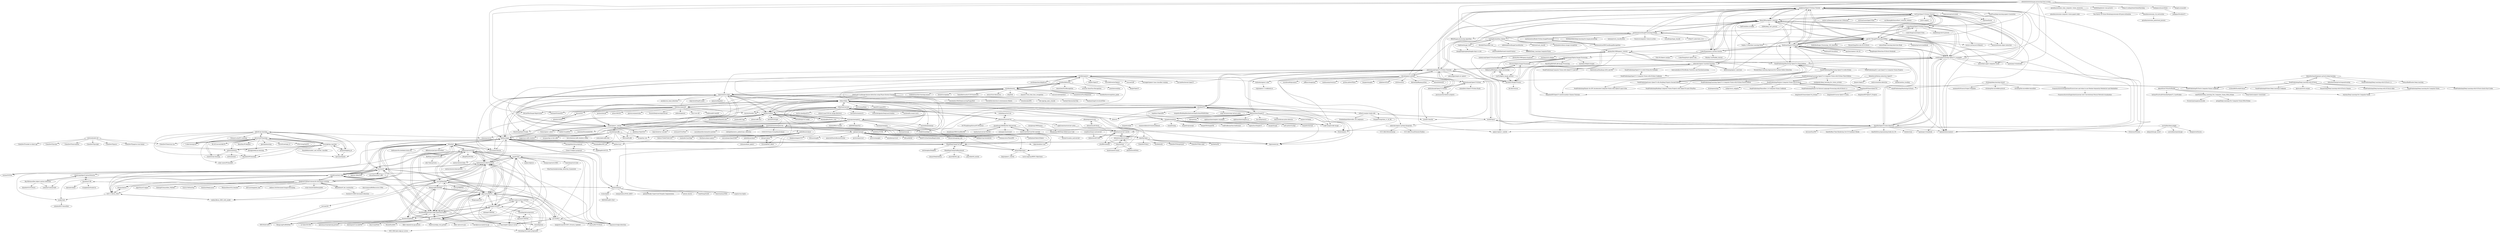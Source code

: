 digraph G {
"makelove/OpenCV-Python-Tutorial" -> "ex2tron/OpenCV-Python-Tutorial"
"makelove/OpenCV-Python-Tutorial" -> "JimmyHHua/opencv_tutorials"
"makelove/OpenCV-Python-Tutorial" -> "CodecWang/OpenCV-Python-Tutorial"
"makelove/OpenCV-Python-Tutorial" -> "fendouai/OpenCVTutorials"
"makelove/OpenCV-Python-Tutorial" -> "spmallick/learnopencv" ["e"=1]
"makelove/OpenCV-Python-Tutorial" -> "gzr2017/ImageProcessing100Wen"
"makelove/OpenCV-Python-Tutorial" -> "CodecWang/opencv-python-tutorial"
"makelove/OpenCV-Python-Tutorial" -> "vipstone/faceai" ["e"=1]
"makelove/OpenCV-Python-Tutorial" -> "abidrahmank/OpenCV2-Python-Tutorials"
"makelove/OpenCV-Python-Tutorial" -> "chenyuntc/pytorch-book" ["e"=1]
"makelove/OpenCV-Python-Tutorial" -> "Ewenwan/MVision" ["e"=1]
"makelove/OpenCV-Python-Tutorial" -> "amusi/daily-paper-computer-vision" ["e"=1]
"makelove/OpenCV-Python-Tutorial" -> "SnailTyan/deep-learning-papers-translation" ["e"=1]
"makelove/OpenCV-Python-Tutorial" -> "amusi/awesome-object-detection" ["e"=1]
"makelove/OpenCV-Python-Tutorial" -> "QianMo/OpenCV3-Intro-Book-Src"
"chengchengzi/Digital-Image-Processing" -> "Ultrasty/Digital-Image-Processing"
"chengchengzi/Digital-Image-Processing" -> "qcymkxyc/Image-Process"
"chengchengzi/Digital-Image-Processing" -> "LiuFG/digital_image_process"
"chengchengzi/Digital-Image-Processing" -> "MAhaitao999/digital_image_processing"
"chengchengzi/Digital-Image-Processing" -> "HansKing98/MATLAB-Image-Processing"
"chengchengzi/Digital-Image-Processing" -> "matlablyz/Digital-images"
"falloutdurham/beginners-pytorch-deep-learning" -> "falloutdurham/pytorchupandrunning"
"falloutdurham/beginners-pytorch-deep-learning" -> "PacktPublishing/Deep-Learning-with-PyTorch-1.x"
"falloutdurham/beginners-pytorch-deep-learning" -> "PacktPublishing/PyTorch-Computer-Vision-Cookbook"
"falloutdurham/beginners-pytorch-deep-learning" -> "PacktPublishing/Deep-Learning-with-PyTorch"
"falloutdurham/beginners-pytorch-deep-learning" -> "EdwardRaff/Inside-Deep-Learning"
"QianMo/OpenCV3-Intro-Book-Src" -> "oreillymedia/Learning-OpenCV-3_examples"
"QianMo/OpenCV3-Intro-Book-Src" -> "gzr2017/ImageProcessing100Wen"
"QianMo/OpenCV3-Intro-Book-Src" -> "fendouai/OpenCVTutorials"
"QianMo/OpenCV3-Intro-Book-Src" -> "gaoxiang12/slambook" ["e"=1]
"QianMo/OpenCV3-Intro-Book-Src" -> "makelove/OpenCV-Python-Tutorial"
"QianMo/OpenCV3-Intro-Book-Src" -> "ex2tron/OpenCV-Python-Tutorial"
"QianMo/OpenCV3-Intro-Book-Src" -> "JimmyHHua/opencv_tutorials"
"QianMo/OpenCV3-Intro-Book-Src" -> "opencv/opencv_contrib" ["e"=1]
"QianMo/OpenCV3-Intro-Book-Src" -> "liuruoze/EasyPR" ["e"=1]
"QianMo/OpenCV3-Intro-Book-Src" -> "QianMo/Real-Time-Rendering-3rd-CN-Summary-Ebook" ["e"=1]
"QianMo/OpenCV3-Intro-Book-Src" -> "Ewenwan/MVision" ["e"=1]
"QianMo/OpenCV3-Intro-Book-Src" -> "QianMo/free-programming-books-zh_CN" ["e"=1]
"QianMo/OpenCV3-Intro-Book-Src" -> "liulinbo/slam" ["e"=1]
"QianMo/OpenCV3-Intro-Book-Src" -> "spmallick/learnopencv" ["e"=1]
"QianMo/OpenCV3-Intro-Book-Src" -> "techfort/pycv"
"eastmountyxz/ImageProcessing-Python" -> "eastmountyxz/Book3-Python-ImageProcessing"
"eastmountyxz/ImageProcessing-Python" -> "eastmountyxz/HWCloudImageRecognition"
"eastmountyxz/ImageProcessing-Python" -> "waitingfordark/four_flower"
"eastmountyxz/ImageProcessing-Python" -> "lxztju/pytorch_classification" ["e"=1]
"eastmountyxz/ImageProcessing-Python" -> "qcymkxyc/Image-Process"
"eastmountyxz/ImageProcessing-Python" -> "BBuf/Image-processing-algorithm" ["e"=1]
"eastmountyxz/ImageProcessing-Python" -> "makelove/OpenCV-Python-Tutorial"
"eastmountyxz/ImageProcessing-Python" -> "Charmve/computer-vision-in-action" ["e"=1]
"eastmountyxz/ImageProcessing-Python" -> "gzr2017/ImageProcessing100Wen"
"eastmountyxz/ImageProcessing-Python" -> "wusaifei/garbage_classify" ["e"=1]
"eastmountyxz/ImageProcessing-Python" -> "GYee/CV_interviews_Q-A" ["e"=1]
"eastmountyxz/ImageProcessing-Python" -> "CodecWang/OpenCV-Python-Tutorial"
"eastmountyxz/ImageProcessing-Python" -> "JimmyHHua/opencv_tutorials"
"eastmountyxz/ImageProcessing-Python" -> "WZMIAOMIAO/deep-learning-for-image-processing" ["e"=1]
"eastmountyxz/ImageProcessing-Python" -> "CodecWang/opencv-python-tutorial"
"gzr2017/ImageProcessing100Wen" -> "ex2tron/OpenCV-Python-Tutorial"
"gzr2017/ImageProcessing100Wen" -> "CodecWang/OpenCV-Python-Tutorial"
"gzr2017/ImageProcessing100Wen" -> "oreillymedia/Learning-OpenCV-3_examples"
"gzr2017/ImageProcessing100Wen" -> "fendouai/OpenCVTutorials"
"gzr2017/ImageProcessing100Wen" -> "yoyoyo-yo/Gasyori100knock" ["e"=1]
"gzr2017/ImageProcessing100Wen" -> "spmallick/learnopencv" ["e"=1]
"gzr2017/ImageProcessing100Wen" -> "JimmyHHua/opencv_tutorials"
"gzr2017/ImageProcessing100Wen" -> "makelove/OpenCV-Python-Tutorial"
"gzr2017/ImageProcessing100Wen" -> "KuKuXia/Image_Processing_100_Questions" ["e"=1]
"gzr2017/ImageProcessing100Wen" -> "ShusenTang/Dive-into-DL-PyTorch" ["e"=1]
"gzr2017/ImageProcessing100Wen" -> "amusi/Deep-Learning-Interview-Book" ["e"=1]
"gzr2017/ImageProcessing100Wen" -> "amusi/awesome-object-detection" ["e"=1]
"gzr2017/ImageProcessing100Wen" -> "zergtant/pytorch-handbook" ["e"=1]
"gzr2017/ImageProcessing100Wen" -> "amusi/daily-paper-computer-vision" ["e"=1]
"gzr2017/ImageProcessing100Wen" -> "Sophia-11/Machine-Learning-Notes" ["e"=1]
"vlfeat/vlfeat" -> "vlfeat/matconvnet"
"vlfeat/vlfeat" -> "pdollar/toolbox"
"vlfeat/vlfeat" -> "robwhess/opensift"
"vlfeat/vlfeat" -> "liuliu/ccv" ["e"=1]
"vlfeat/vlfeat" -> "snavely/bundler_sfm" ["e"=1]
"vlfeat/vlfeat" -> "kyamagu/mexopencv"
"vlfeat/vlfeat" -> "sweeneychris/TheiaSfM" ["e"=1]
"vlfeat/vlfeat" -> "rbgirshick/voc-dpm"
"vlfeat/vlfeat" -> "mariusmuja/flann" ["e"=1]
"vlfeat/vlfeat" -> "rbgirshick/rcnn" ["e"=1]
"vlfeat/vlfeat" -> "openMVG/openMVG" ["e"=1]
"vlfeat/vlfeat" -> "pdollar/edges"
"vlfeat/vlfeat" -> "Itseez/opencv_contrib"
"vlfeat/vlfeat" -> "laurentkneip/opengv" ["e"=1]
"vlfeat/vlfeat" -> "jesolem/PCV"
"abidrahmank/OpenCV2-Python-Tutorials" -> "abidrahmank/OpenCV2-Python"
"abidrahmank/OpenCV2-Python-Tutorials" -> "makelove/OpenCV-Python-Tutorial"
"abidrahmank/OpenCV2-Python-Tutorials" -> "goncalopp/simple-ocr-opencv" ["e"=1]
"abidrahmank/OpenCV2-Python-Tutorials" -> "jesolem/PCV"
"abidrahmank/OpenCV2-Python-Tutorials" -> "abidrahmank/OpenCV-Python"
"abidrahmank/OpenCV2-Python-Tutorials" -> "techfort/pycv"
"abidrahmank/OpenCV2-Python-Tutorials" -> "jrosebr1/imutils" ["e"=1]
"abidrahmank/OpenCV2-Python-Tutorials" -> "skvark/opencv-python"
"abidrahmank/OpenCV2-Python-Tutorials" -> "rbgirshick/voc-dpm"
"abidrahmank/OpenCV2-Python-Tutorials" -> "sightmachine/SimpleCV"
"abidrahmank/OpenCV2-Python-Tutorials" -> "JimmyHHua/opencv_tutorials"
"abidrahmank/OpenCV2-Python-Tutorials" -> "bytefish/opencv"
"abidrahmank/OpenCV2-Python-Tutorials" -> "vlfeat/vlfeat"
"abidrahmank/OpenCV2-Python-Tutorials" -> "mbeyeler/opencv-machine-learning"
"abidrahmank/OpenCV2-Python-Tutorials" -> "bsdnoobz/opencv-code"
"PacktPublishing/Deep-Learning-for-Computer-Vision" -> "whydna/Deep-Learning-For-Computer-Vision"
"sightmachine/SimpleCV" -> "scikit-image/scikit-image" ["e"=1]
"sightmachine/SimpleCV" -> "jesolem/PCV"
"sightmachine/SimpleCV" -> "liuliu/ccv" ["e"=1]
"sightmachine/SimpleCV" -> "sightmachine/simplecv-examples"
"sightmachine/SimpleCV" -> "luispedro/mahotas"
"sightmachine/SimpleCV" -> "sightmachine/simplecv-js"
"sightmachine/SimpleCV" -> "vlfeat/vlfeat"
"sightmachine/SimpleCV" -> "Itseez/opencv" ["e"=1]
"sightmachine/SimpleCV" -> "lisa-lab/pylearn2" ["e"=1]
"sightmachine/SimpleCV" -> "thearn/webcam-pulse-detector" ["e"=1]
"sightmachine/SimpleCV" -> "ukoethe/vigra"
"sightmachine/SimpleCV" -> "hannes-brt/hebel" ["e"=1]
"sightmachine/SimpleCV" -> "clips/pattern" ["e"=1]
"sightmachine/SimpleCV" -> "abidrahmank/OpenCV2-Python-Tutorials"
"sightmachine/SimpleCV" -> "jrosebr1/imutils" ["e"=1]
"zhoubill/Tensorflow-cnn" -> "ffffff666/Deep_Learning-ComputerVision"
"fendouai/OpenCVTutorials" -> "gzr2017/ImageProcessing100Wen"
"fendouai/OpenCVTutorials" -> "JimmyHHua/opencv_tutorials"
"fendouai/OpenCVTutorials" -> "CodecWang/OpenCV-Python-Tutorial"
"fendouai/OpenCVTutorials" -> "makelove/OpenCV-Python-Tutorial"
"fendouai/OpenCVTutorials" -> "oreillymedia/Learning-OpenCV-3_examples"
"fendouai/OpenCVTutorials" -> "ex2tron/OpenCV-Python-Tutorial"
"fendouai/OpenCVTutorials" -> "CodecWang/opencv-python-tutorial"
"fendouai/OpenCVTutorials" -> "fendouai/PyTorchDocs" ["e"=1]
"fendouai/OpenCVTutorials" -> "apachecn/opencv-doc-zh"
"fendouai/OpenCVTutorials" -> "QianMo/OpenCV3-Intro-Book-Src"
"fendouai/OpenCVTutorials" -> "PacktPublishing/Mastering-OpenCV-4-Third-Edition"
"fendouai/OpenCVTutorials" -> "spmallick/learnopencv" ["e"=1]
"fendouai/OpenCVTutorials" -> "dongdonghy/Detection-PyTorch-Notebook" ["e"=1]
"fendouai/OpenCVTutorials" -> "PacktPublishing/Learn-OpenCV-4-By-Building-Projects-Second-Edition"
"fendouai/OpenCVTutorials" -> "gloomyfish1998/opencv_tutorial"
"techfort/pycv" -> "willard-yuan/pcv-book-code"
"techfort/pycv" -> "abidrahmank/OpenCV2-Python-Tutorials"
"techfort/pycv" -> "QianMo/OpenCV3-Intro-Book-Src"
"techfort/pycv" -> "mbeyeler/opencv-python-blueprints"
"PacktPublishing/Mastering-OpenCV-4-Third-Edition" -> "PacktPublishing/Learn-OpenCV-4-By-Building-Projects-Second-Edition"
"PacktPublishing/Mastering-OpenCV-4-Third-Edition" -> "PacktPublishing/Mastering-OpenCV-4-with-Python"
"PacktPublishing/Mastering-OpenCV-4-Third-Edition" -> "gzr2017/ImageProcessing100Wen"
"PacktPublishing/Mastering-OpenCV-4-Third-Edition" -> "fendouai/OpenCVTutorials"
"PacktPublishing/Mastering-OpenCV-4-Third-Edition" -> "gloomyfish1998/opencv_tutorial"
"PacktPublishing/Mastering-OpenCV-4-Third-Edition" -> "fengzhenHIT/OpenCV-contrib-module-Chinese-Tutorials"
"PacktPublishing/Mastering-OpenCV-4-Third-Edition" -> "oreillymedia/Learning-OpenCV-3_examples"
"PacktPublishing/Mastering-OpenCV-4-Third-Edition" -> "PacktPublishing/Qt-5-and-OpenCV-4-Computer-Vision-Projects" ["e"=1]
"PacktPublishing/Mastering-OpenCV-4-Third-Edition" -> "Wslsdx/Deep-Learning-Approach-for-Surface-Defect-Detection" ["e"=1]
"PacktPublishing/Mastering-OpenCV-4-Third-Edition" -> "PacktPublishing/Hands-On-GPU-Accelerated-Computer-Vision-with-OpenCV-and-CUDA" ["e"=1]
"PacktPublishing/Mastering-OpenCV-4-Third-Edition" -> "fengzhenHIT/learnOpenCV4"
"JimmyHHua/opencv_tutorials" -> "makelove/OpenCV-Python-Tutorial"
"JimmyHHua/opencv_tutorials" -> "fendouai/OpenCVTutorials"
"JimmyHHua/opencv_tutorials" -> "CodecWang/OpenCV-Python-Tutorial"
"JimmyHHua/opencv_tutorials" -> "gzr2017/ImageProcessing100Wen"
"JimmyHHua/opencv_tutorials" -> "ex2tron/OpenCV-Python-Tutorial"
"JimmyHHua/opencv_tutorials" -> "CodecWang/opencv-python-tutorial"
"JimmyHHua/opencv_tutorials" -> "oreillymedia/Learning-OpenCV-3_examples"
"JimmyHHua/opencv_tutorials" -> "QianMo/OpenCV3-Intro-Book-Src"
"JimmyHHua/opencv_tutorials" -> "spmallick/learnopencv" ["e"=1]
"JimmyHHua/opencv_tutorials" -> "DefTruth/lite.ai.toolkit" ["e"=1]
"JimmyHHua/opencv_tutorials" -> "ZQPei/deep_sort_pytorch" ["e"=1]
"JimmyHHua/opencv_tutorials" -> "eastmountyxz/ImageProcessing-Python"
"JimmyHHua/opencv_tutorials" -> "abidrahmank/OpenCV2-Python-Tutorials"
"JimmyHHua/opencv_tutorials" -> "amusi/awesome-object-detection" ["e"=1]
"JimmyHHua/opencv_tutorials" -> "Sophia-11/Machine-Learning-Notes" ["e"=1]
"pdollar/toolbox" -> "pdollar/edges"
"pdollar/toolbox" -> "rbgirshick/voc-dpm"
"pdollar/toolbox" -> "vlfeat/matconvnet"
"pdollar/toolbox" -> "pdollar/coco" ["e"=1]
"pdollar/toolbox" -> "joaofaro/KCFcpp" ["e"=1]
"pdollar/toolbox" -> "kyamagu/mexopencv"
"pdollar/toolbox" -> "vlfeat/vlfeat"
"pdollar/toolbox" -> "daijifeng001/R-FCN" ["e"=1]
"pdollar/toolbox" -> "ydwen/caffe-face" ["e"=1]
"pdollar/toolbox" -> "rbgirshick/rcnn" ["e"=1]
"pdollar/toolbox" -> "votchallenge/vot-toolkit" ["e"=1]
"pdollar/toolbox" -> "happynear/caffe-windows" ["e"=1]
"pdollar/toolbox" -> "ShaoqingRen/faster_rcnn" ["e"=1]
"pdollar/toolbox" -> "bertinetto/staple" ["e"=1]
"pdollar/toolbox" -> "foreverYoungGitHub/MTCNN" ["e"=1]
"sniklaus/pytorch-hed" -> "s9xie/hed"
"sniklaus/pytorch-hed" -> "xwjabc/hed"
"sniklaus/pytorch-hed" -> "meteorshowers/RCF-pytorch"
"sniklaus/pytorch-hed" -> "xavysp/DexiNed"
"sniklaus/pytorch-hed" -> "moabitcoin/holy-edge"
"sniklaus/pytorch-hed" -> "meteorshowers/hed"
"sniklaus/pytorch-hed" -> "pkuCactus/BDCN"
"sniklaus/pytorch-hed" -> "MarkMoHR/Awesome-Edge-Detection-Papers"
"sniklaus/pytorch-hed" -> "lc82111/Keras_HED"
"sniklaus/pytorch-hed" -> "meteorshowers/hed-pytorch"
"sniklaus/pytorch-hed" -> "mayorx/rcf-edge-detection"
"sniklaus/pytorch-hed" -> "BinWang-shu/pytorch_hed"
"sniklaus/pytorch-hed" -> "yun-liu/plot-edge-pr-curves"
"sniklaus/pytorch-hed" -> "yun-liu/RCF"
"sniklaus/pytorch-hed" -> "JXingZhao/EGNet" ["e"=1]
"waitingfordark/four_flower" -> "zhoubill/Tensorflow-cnn"
"waitingfordark/four_flower" -> "Ylebron/trash_classify" ["e"=1]
"waitingfordark/four_flower" -> "pythondever/keras-image-recognition"
"waitingfordark/four_flower" -> "zhangpengpengpeng/kaggle-dogs-vs-cats"
"waitingfordark/four_flower" -> "tslgithub/image_class"
"waitingfordark/four_flower" -> "eastmountyxz/ImageProcessing-Python"
"waitingfordark/four_flower" -> "xqtbox/generalImageClassification"
"niuzhiheng/caffe" -> "terrychenism/caffe-windows-cudnn"
"niuzhiheng/caffe" -> "happynear/caffe-windows" ["e"=1]
"niuzhiheng/caffe" -> "junhyukoh/caffe-lstm" ["e"=1]
"niuzhiheng/caffe" -> "MingMingCheng/CmCode"
"niuzhiheng/caffe" -> "Microsoft/caffe" ["e"=1]
"niuzhiheng/caffe" -> "ShaoqingRen/SPP_net" ["e"=1]
"niuzhiheng/caffe" -> "nyanp/tiny-cnn" ["e"=1]
"niuzhiheng/caffe" -> "pdollar/edges"
"niuzhiheng/caffe" -> "Itseez/opencv_contrib"
"niuzhiheng/caffe" -> "muupan/dqn-in-the-caffe" ["e"=1]
"niuzhiheng/caffe" -> "s-gupta/rcnn-depth" ["e"=1]
"ritchieng/deep-learning-wizard" -> "PacktPublishing/Mastering-PyTorch"
"ritchieng/deep-learning-wizard" -> "ritchieng/the-incredible-pytorch" ["e"=1]
"ritchieng/deep-learning-wizard" -> "ritchieng/the-incredible-tensorflow"
"ritchieng/deep-learning-wizard" -> "FrancescoSaverioZuppichini/Pytorch-how-and-when-to-use-Module-Sequential-ModuleList-and-ModuleDict"
"ritchieng/deep-learning-wizard" -> "moemen95/Pytorch-Project-Template" ["e"=1]
"skvark/opencv-python" -> "opencv/opencv_contrib" ["e"=1]
"skvark/opencv-python" -> "jrosebr1/imutils" ["e"=1]
"skvark/opencv-python" -> "abidrahmank/OpenCV2-Python-Tutorials"
"skvark/opencv-python" -> "madmaze/pytesseract" ["e"=1]
"skvark/opencv-python" -> "python-pillow/Pillow" ["e"=1]
"skvark/opencv-python" -> "makelove/OpenCV-Python-Tutorial"
"skvark/opencv-python" -> "scikit-image/scikit-image" ["e"=1]
"skvark/opencv-python" -> "imageio/imageio" ["e"=1]
"skvark/opencv-python" -> "mikeboers/PyAV" ["e"=1]
"skvark/opencv-python" -> "sirfz/tesserocr" ["e"=1]
"skvark/opencv-python" -> "kkroening/ffmpeg-python" ["e"=1]
"skvark/opencv-python" -> "dateutil/dateutil" ["e"=1]
"skvark/opencv-python" -> "ex2tron/OpenCV-Python-Tutorial"
"skvark/opencv-python" -> "waveform80/picamera" ["e"=1]
"skvark/opencv-python" -> "jeffbass/imagezmq" ["e"=1]
"MarkMoHR/Awesome-Edge-Detection-Papers" -> "xavysp/DexiNed"
"MarkMoHR/Awesome-Edge-Detection-Papers" -> "pkuCactus/BDCN"
"MarkMoHR/Awesome-Edge-Detection-Papers" -> "meteorshowers/RCF-pytorch"
"MarkMoHR/Awesome-Edge-Detection-Papers" -> "nv-tlabs/STEAL"
"MarkMoHR/Awesome-Edge-Detection-Papers" -> "Lavender105/DFF"
"MarkMoHR/Awesome-Edge-Detection-Papers" -> "s9xie/hed"
"MarkMoHR/Awesome-Edge-Detection-Papers" -> "zhuoinoulu/pidinet"
"MarkMoHR/Awesome-Edge-Detection-Papers" -> "sniklaus/pytorch-hed"
"MarkMoHR/Awesome-Edge-Detection-Papers" -> "pdollar/edges"
"MarkMoHR/Awesome-Edge-Detection-Papers" -> "xwjabc/hed"
"MarkMoHR/Awesome-Edge-Detection-Papers" -> "MengyangPu/EDTER"
"MarkMoHR/Awesome-Edge-Detection-Papers" -> "moabitcoin/holy-edge"
"MarkMoHR/Awesome-Edge-Detection-Papers" -> "nv-tlabs/GSCNN" ["e"=1]
"MarkMoHR/Awesome-Edge-Detection-Papers" -> "yun-liu/RCF"
"MarkMoHR/Awesome-Edge-Detection-Papers" -> "yun-liu/plot-edge-pr-curves"
"s9xie/hed" -> "moabitcoin/holy-edge"
"s9xie/hed" -> "sniklaus/pytorch-hed"
"s9xie/hed" -> "pdollar/edges"
"s9xie/hed" -> "yun-liu/rcf"
"s9xie/hed" -> "meteorshowers/RCF-pytorch"
"s9xie/hed" -> "MarkMoHR/Awesome-Edge-Detection-Papers"
"s9xie/hed" -> "xavysp/DexiNed"
"s9xie/hed" -> "shelhamer/fcn.berkeleyvision.org" ["e"=1]
"s9xie/hed" -> "fengjian0106/hed-tutorial-for-document-scanning"
"s9xie/hed" -> "lc82111/Keras_HED"
"s9xie/hed" -> "affinelayer/pix2pix-tensorflow" ["e"=1]
"s9xie/hed" -> "xwjabc/hed"
"s9xie/hed" -> "hszhao/PSPNet" ["e"=1]
"s9xie/hed" -> "torrvision/crfasrnn" ["e"=1]
"s9xie/hed" -> "daijifeng001/R-FCN" ["e"=1]
"eastmountyxz/Book3-Python-ImageProcessing" -> "eastmountyxz/HWCloudImageRecognition"
"eastmountyxz/Book3-Python-ImageProcessing" -> "eastmountyxz/ImageProcessing-Python"
"mbeyeler/opencv-machine-learning" -> "oreillymedia/Learning-OpenCV-3_examples"
"mbeyeler/opencv-machine-learning" -> "PacktPublishing/OpenCV-3-x-with-Python-By-Example"
"mbeyeler/opencv-machine-learning" -> "mbeyeler/opencv-python-blueprints"
"mbeyeler/opencv-machine-learning" -> "leonvanbokhorst/NoteBooks-Statistics-and-MachineLearning" ["e"=1]
"mbeyeler/opencv-machine-learning" -> "PacktPublishing/OpenCV-3-Computer-Vision-with-Python-Cookbook"
"mbeyeler/opencv-machine-learning" -> "PacktPublishing/Computer-Vision-with-OpenCV-3-and-Qt5" ["e"=1]
"mbeyeler/opencv-machine-learning" -> "makelove/OpenCV-Python-Tutorial"
"mbeyeler/opencv-machine-learning" -> "Betterming/opencv_exercises"
"mbeyeler/opencv-machine-learning" -> "abidrahmank/OpenCV2-Python-Tutorials"
"mbeyeler/opencv-machine-learning" -> "JimmyHHua/opencv_tutorials"
"mbeyeler/opencv-machine-learning" -> "SherlockLiao/Roadmap-of-DL-and-ML" ["e"=1]
"qcymkxyc/Image-Process" -> "MAhaitao999/digital_image_processing"
"qcymkxyc/Image-Process" -> "LiuFG/digital_image_process"
"qcymkxyc/Image-Process" -> "Ultrasty/Digital-Image-Processing"
"qcymkxyc/Image-Process" -> "chengchengzi/Digital-Image-Processing"
"qcymkxyc/Image-Process" -> "fei-hdu/courses"
"pdollar/edges" -> "pdollar/toolbox"
"pdollar/edges" -> "s9xie/hed"
"pdollar/edges" -> "jponttuset/mcg"
"pdollar/edges" -> "yun-liu/rcf"
"pdollar/edges" -> "torrvision/crfasrnn" ["e"=1]
"pdollar/edges" -> "rbgirshick/voc-dpm"
"pdollar/edges" -> "meteorshowers/RCF-pytorch"
"pdollar/edges" -> "daijifeng001/R-FCN" ["e"=1]
"pdollar/edges" -> "MarkMoHR/Awesome-Edge-Detection-Papers"
"pdollar/edges" -> "hosang/detection-proposals"
"pdollar/edges" -> "MingMingCheng/CmCode"
"pdollar/edges" -> "pdollar/coco" ["e"=1]
"pdollar/edges" -> "ShaoqingRen/SPP_net" ["e"=1]
"pdollar/edges" -> "rbgirshick/fast-rcnn" ["e"=1]
"pdollar/edges" -> "rbgirshick/rcnn" ["e"=1]
"PacktPublishing/Deep-Learning-with-PyTorch" -> "PacktPublishing/Deep-learning-with-PyTorch-video"
"PacktPublishing/Deep-Learning-with-PyTorch" -> "PacktPublishing/Deep-Learning-with-PyTorch-Quick-Start-Guide"
"PacktPublishing/Deep-Learning-with-PyTorch" -> "svishnu88/DLwithPyTorch"
"PacktPublishing/Deep-Learning-with-PyTorch" -> "falloutdurham/beginners-pytorch-deep-learning"
"PacktPublishing/Deep-Learning-with-PyTorch" -> "PacktPublishing/Python-Deep-Learning-Cookbook" ["e"=1]
"PacktPublishing/Deep-Learning-with-PyTorch" -> "PacktPublishing/PyTorch-Computer-Vision-Cookbook"
"PacktPublishing/Deep-Learning-with-PyTorch" -> "Apress/pytorch-recipes"
"PacktPublishing/Deep-Learning-with-PyTorch" -> "ShusenTang/Deep-Learning-with-PyTorch-Chinese" ["e"=1]
"PacktPublishing/Deep-Learning-with-PyTorch" -> "PacktPublishing/Deep-Learning-for-Computer-Vision"
"kiryor/nnPUlearning" -> "aldro61/pu-learning"
"kiryor/nnPUlearning" -> "t-sakai-kure/pywsl"
"kiryor/nnPUlearning" -> "roywright/pu_learning"
"kiryor/nnPUlearning" -> "cimeister/pu-learning"
"kiryor/nnPUlearning" -> "MasaKat0/PUlearning"
"kiryor/nnPUlearning" -> "JihongJu/deep-pu-learning"
"kiryor/nnPUlearning" -> "pulearn/pulearn"
"kiryor/nnPUlearning" -> "GarrettLee/nnpu_tf"
"kiryor/nnPUlearning" -> "ispras/pu4spark"
"kiryor/nnPUlearning" -> "phuijse/bagging_pu"
"kiryor/nnPUlearning" -> "VITA-Group/Self-PU"
"kiryor/nnPUlearning" -> "cyber-meow/PUbiasedN"
"kiryor/nnPUlearning" -> "ML-KULeuven/SAR-PU"
"kiryor/nnPUlearning" -> "BlancRay/PUAdapter"
"kiryor/nnPUlearning" -> "jperla/pulearning"
"MengyangPu/EDTER" -> "zhuoinoulu/pidinet"
"MengyangPu/EDTER" -> "MengyangPu/RINDNet"
"MengyangPu/EDTER" -> "pkuCactus/BDCN"
"MengyangPu/EDTER" -> "yun-liu/RCF-PyTorch"
"buntyke/pytorch-hed" -> "EliasVansteenkiste/edge_detection_framework"
"RobinDavid/Motion-detection-OpenCV" -> "cedricve/motion-detection"
"RobinDavid/Motion-detection-OpenCV" -> "dereks/motion_tracking"
"RobinDavid/Motion-detection-OpenCV" -> "abidrahmank/OpenCV-Python"
"RobinDavid/Motion-detection-OpenCV" -> "jbeale1/OpenCV"
"jesolem/PCV" -> "willard-yuan/pcv-book-code"
"jesolem/PCV" -> "vlfeat/vlfeat"
"jesolem/PCV" -> "sightmachine/SimpleCV"
"jesolem/PCV" -> "MasteringOpenCV/code" ["e"=1]
"jesolem/PCV" -> "abidrahmank/OpenCV2-Python-Tutorials"
"jesolem/PCV" -> "luispedro/mahotas"
"jesolem/PCV" -> "snavely/bundler_sfm" ["e"=1]
"jesolem/PCV" -> "liuliu/ccv" ["e"=1]
"jesolem/PCV" -> "scikit-image/scikit-image" ["e"=1]
"jesolem/PCV" -> "mapillary/OpenSfM" ["e"=1]
"jesolem/PCV" -> "rbgirshick/rcnn" ["e"=1]
"jesolem/PCV" -> "luispedro/BuildingMachineLearningSystemsWithPython" ["e"=1]
"jesolem/PCV" -> "Itseez/opencv" ["e"=1]
"jesolem/PCV" -> "scipy-lectures/scipy-lecture-notes" ["e"=1]
"jesolem/PCV" -> "rbgirshick/fast-rcnn" ["e"=1]
"Aravindlivewire/Opencv" -> "Balaje/OpenCV"
"luispedro/mahotas" -> "luispedro/imread"
"luispedro/mahotas" -> "luispedro/milk" ["e"=1]
"luispedro/mahotas" -> "visionworkbench/visionworkbench" ["e"=1]
"luispedro/mahotas" -> "scikit-image/scikit-image" ["e"=1]
"luispedro/mahotas" -> "luispedro/jug"
"luispedro/mahotas" -> "luispedro/pymorph"
"luispedro/mahotas" -> "jesolem/PCV"
"luispedro/mahotas" -> "sightmachine/SimpleCV"
"luispedro/mahotas" -> "vlfeat/vlfeat"
"luispedro/mahotas" -> "SimpleITK/SimpleITK" ["e"=1]
"luispedro/mahotas" -> "CellProfiler/python-bioformats" ["e"=1]
"luispedro/mahotas" -> "ingenuitas/SimpleCV" ["e"=1]
"luispedro/mahotas" -> "imagej/imagej" ["e"=1]
"luispedro/mahotas" -> "soft-matter/trackpy" ["e"=1]
"oreillymedia/Learning-OpenCV-3_examples" -> "gzr2017/ImageProcessing100Wen"
"oreillymedia/Learning-OpenCV-3_examples" -> "QianMo/OpenCV3-Intro-Book-Src"
"oreillymedia/Learning-OpenCV-3_examples" -> "spmallick/learnopencv" ["e"=1]
"oreillymedia/Learning-OpenCV-3_examples" -> "ex2tron/OpenCV-Python-Tutorial"
"oreillymedia/Learning-OpenCV-3_examples" -> "fendouai/OpenCVTutorials"
"oreillymedia/Learning-OpenCV-3_examples" -> "opencv/opencv_contrib" ["e"=1]
"oreillymedia/Learning-OpenCV-3_examples" -> "JimmyHHua/opencv_tutorials"
"oreillymedia/Learning-OpenCV-3_examples" -> "gaoxiang12/slambook" ["e"=1]
"oreillymedia/Learning-OpenCV-3_examples" -> "mbeyeler/opencv-machine-learning"
"oreillymedia/Learning-OpenCV-3_examples" -> "Ewenwan/MVision" ["e"=1]
"oreillymedia/Learning-OpenCV-3_examples" -> "CodecWang/OpenCV-Python-Tutorial"
"oreillymedia/Learning-OpenCV-3_examples" -> "makelove/OpenCV-Python-Tutorial"
"oreillymedia/Learning-OpenCV-3_examples" -> "amusi/daily-paper-computer-vision" ["e"=1]
"oreillymedia/Learning-OpenCV-3_examples" -> "PacktPublishing/Mastering-OpenCV-4-Third-Edition"
"oreillymedia/Learning-OpenCV-3_examples" -> "gaoxiang12/slambook2" ["e"=1]
"PacktPublishing/Mastering-OpenCV-4-with-Python" -> "PacktPublishing/Learning-OpenCV-4-Computer-Vision-with-Python-Third-Edition"
"PacktPublishing/Mastering-OpenCV-4-with-Python" -> "PacktPublishing/Mastering-OpenCV-4-Third-Edition"
"PacktPublishing/Mastering-OpenCV-4-with-Python" -> "PacktPublishing/Building-Computer-Vision-Projects-with-OpenCV4-and-CPlusPlus"
"PacktPublishing/PyTorch-Computer-Vision-Cookbook" -> "PacktPublishing/Modern-Computer-Vision-with-PyTorch"
"bytefish/opencv" -> "bytefish/libfacerec"
"bytefish/opencv" -> "bytefish/facerec"
"bytefish/opencv" -> "MasteringOpenCV/code" ["e"=1]
"bytefish/opencv" -> "Itseez/opencv_contrib"
"bytefish/opencv" -> "bsdnoobz/opencv-code"
"bytefish/opencv" -> "rbgirshick/voc-dpm"
"bytefish/opencv" -> "vRallev/OpenCV" ["e"=1]
"bytefish/opencv" -> "MingMingCheng/CmCode"
"bytefish/opencv" -> "carolinepacheco/lbplibrary"
"bytefish/opencv" -> "nourani/LBP"
"bytefish/opencv" -> "mrnugget/opencv-haar-classifier-training" ["e"=1]
"bytefish/opencv" -> "abidrahmank/OpenCV-Python"
"bytefish/opencv" -> "Aravindlivewire/Opencv"
"bytefish/opencv" -> "jayrambhia/Install-OpenCV" ["e"=1]
"bytefish/opencv" -> "Itseez/opencv" ["e"=1]
"zhuoinoulu/pidinet" -> "MengyangPu/EDTER"
"zhuoinoulu/pidinet" -> "MengyangPu/RINDNet"
"zhuoinoulu/pidinet" -> "pkuCactus/BDCN"
"zhuoinoulu/pidinet" -> "xavysp/DexiNed"
"zhuoinoulu/pidinet" -> "MCG-NKU/plot-edge-pr-curves"
"zhuoinoulu/pidinet" -> "MarkMoHR/Awesome-Edge-Detection-Papers"
"zhuoinoulu/pidinet" -> "WHUHLX/CATS"
"zhuoinoulu/pidinet" -> "Walstruzz/edge_eval_python"
"CodecWang/OpenCV-Python-Tutorial" -> "gzr2017/ImageProcessing100Wen"
"CodecWang/OpenCV-Python-Tutorial" -> "fendouai/OpenCVTutorials"
"CodecWang/OpenCV-Python-Tutorial" -> "JimmyHHua/opencv_tutorials"
"CodecWang/OpenCV-Python-Tutorial" -> "makelove/OpenCV-Python-Tutorial"
"CodecWang/OpenCV-Python-Tutorial" -> "oreillymedia/Learning-OpenCV-3_examples"
"CodecWang/OpenCV-Python-Tutorial" -> "ex2tron/OpenCV-Python-Tutorial"
"CodecWang/OpenCV-Python-Tutorial" -> "CodecWang/LearnOpenCVEdu"
"CodecWang/OpenCV-Python-Tutorial" -> "spmallick/learnopencv" ["e"=1]
"CodecWang/OpenCV-Python-Tutorial" -> "eastmountyxz/ImageProcessing-Python"
"CodecWang/OpenCV-Python-Tutorial" -> "bubbliiiing/yolov4-pytorch" ["e"=1]
"qxiaofan/awesome_slam_computer_vision_resources" -> "qxiaofan/awesome-computer-vision-papers-daily"
"qxiaofan/awesome_slam_computer_vision_resources" -> "qxiaofan/awesome_3d_restruction"
"qxiaofan/awesome_slam_computer_vision_resources" -> "Tom-Hardy-3D-Vision-Workshop/awesome-6D-pose-estimation" ["e"=1]
"luohenyueji/OpenCV-Practical-Exercise" -> "gloomyfish1998/opencv_tutorial"
"Itseez/opencv_contrib" -> "Itseez/opencv_extra"
"Itseez/opencv_contrib" -> "Itseez/opencv" ["e"=1]
"Itseez/opencv_contrib" -> "pdollar/toolbox"
"Itseez/opencv_contrib" -> "rbgirshick/voc-dpm"
"Itseez/opencv_contrib" -> "vlfeat/vlfeat"
"Itseez/opencv_contrib" -> "gnebehay/OpenTLD" ["e"=1]
"Itseez/opencv_contrib" -> "nyanp/tiny-cnn" ["e"=1]
"Itseez/opencv_contrib" -> "niuzhiheng/caffe"
"Itseez/opencv_contrib" -> "kyamagu/mexopencv"
"Itseez/opencv_contrib" -> "gnebehay/VOTR" ["e"=1]
"Itseez/opencv_contrib" -> "MasteringOpenCV/code" ["e"=1]
"Itseez/opencv_contrib" -> "bytefish/opencv"
"Itseez/opencv_contrib" -> "DaHoC/trainHOG" ["e"=1]
"Itseez/opencv_contrib" -> "pablofdezalc/akaze"
"Itseez/opencv_contrib" -> "MingMingCheng/CmCode"
"opengm/opengm" -> "pystruct/pystruct" ["e"=1]
"opengm/opengm" -> "ukoethe/vigra"
"opengm/opengm" -> "pystruct/pyqpbo"
"opengm/opengm" -> "amueller/pystruct"
"opengm/opengm" -> "dbtsai/libDAI"
"opengm/opengm" -> "sweeneychris/TheiaSfM" ["e"=1]
"opengm/opengm" -> "IntelVCL/FastGlobalRegistration" ["e"=1]
"opengm/opengm" -> "phillipi/crisp-boundaries"
"opengm/opengm" -> "dthuerck/mapmap_cpu"
"opengm/opengm" -> "quantombone/exemplarsvm"
"opengm/opengm" -> "deeplearningais/CUV" ["e"=1]
"opengm/opengm" -> "Kitware/maptk" ["e"=1]
"opengm/opengm" -> "bittnt/Objectness"
"opengm/opengm" -> "qianyizh/ElasticReconstruction" ["e"=1]
"tslgithub/image_class" -> "waitingfordark/four_flower"
"tslgithub/image_class" -> "sebastianbk/finetuned-resnet50-keras" ["e"=1]
"tslgithub/image_class" -> "zhangpengpengpeng/kaggle-dogs-vs-cats"
"robwhess/opensift" -> "vlfeat/vlfeat"
"robwhess/opensift" -> "sun11/sw-sift"
"robwhess/opensift" -> "ZeLianWen/Image-Registration" ["e"=1]
"robwhess/opensift" -> "rmislam/PythonSIFT" ["e"=1]
"robwhess/opensift" -> "Celebrandil/CudaSift" ["e"=1]
"robwhess/opensift" -> "perdoch/hesaff"
"robwhess/opensift" -> "rbgirshick/voc-dpm"
"robwhess/opensift" -> "pitzer/SiftGPU" ["e"=1]
"robwhess/opensift" -> "Itseez/opencv_contrib"
"robwhess/opensift" -> "ppwwyyxx/panorama"
"robwhess/opensift" -> "TorontoDeepLearning/convnet" ["e"=1]
"robwhess/opensift" -> "phoenix16/SIFT"
"robwhess/opensift" -> "snavely/bundler_sfm" ["e"=1]
"robwhess/opensift" -> "kassol/SIFT"
"robwhess/opensift" -> "zddhub/opensse" ["e"=1]
"jponttuset/mcg" -> "kmaninis/COB"
"jponttuset/mcg" -> "ZhouYanzhao/PRM" ["e"=1]
"jponttuset/mcg" -> "pdollar/edges"
"jponttuset/mcg" -> "vrabaud/gPb"
"jponttuset/mcg" -> "chengchunhsu/WSIS_BBTP" ["e"=1]
"jponttuset/mcg" -> "qizhuli/Weakly-Supervised-Panoptic-Segmentation" ["e"=1]
"jponttuset/mcg" -> "s-gupta/rcnn-depth" ["e"=1]
"jponttuset/mcg" -> "jiwoon-ahn/irn" ["e"=1]
"jponttuset/mcg" -> "YudeWang/SEAM" ["e"=1]
"kmaninis/COB" -> "jponttuset/mcg"
"kmaninis/COB" -> "trungtpham/SceneCut"
"kmaninis/COB" -> "jimeiyang/objectContourDetector"
"kmaninis/COB" -> "lejeunel/cobnet"
"Chrisding/seal" -> "Lavender105/DFF"
"Chrisding/seal" -> "nv-tlabs/STEAL"
"Chrisding/seal" -> "anirudh-chakravarthy/CASENet"
"Chrisding/seal" -> "Chrisding/cityscapes-preprocess"
"pablofdezalc/akaze" -> "pablofdezalc/kaze"
"pablofdezalc/akaze" -> "nbergst/akaze"
"pablofdezalc/akaze" -> "h2suzuki/fast_akaze"
"pablofdezalc/akaze" -> "Oxford-PTAM/PTAM-GPL" ["e"=1]
"pablofdezalc/akaze" -> "manhofer/Line3Dpp" ["e"=1]
"pablofdezalc/akaze" -> "thorikawa/akaze-opencv"
"pablofdezalc/akaze" -> "anuranbaka/OpenDTAM" ["e"=1]
"xavysp/DexiNed" -> "pkuCactus/BDCN"
"xavysp/DexiNed" -> "MarkMoHR/Awesome-Edge-Detection-Papers"
"xavysp/DexiNed" -> "meteorshowers/RCF-pytorch"
"xavysp/DexiNed" -> "sniklaus/pytorch-hed"
"xavysp/DexiNed" -> "zhuoinoulu/pidinet"
"xavysp/DexiNed" -> "xwjabc/hed"
"xavysp/DexiNed" -> "yun-liu/RCF"
"xavysp/DexiNed" -> "s9xie/hed"
"xavysp/DexiNed" -> "MengyangPu/EDTER"
"xavysp/DexiNed" -> "Lavender105/DFF"
"xavysp/DexiNed" -> "xavysp/LDC"
"xavysp/DexiNed" -> "moabitcoin/holy-edge"
"xavysp/DexiNed" -> "mayorx/rcf-edge-detection"
"xavysp/DexiNed" -> "WHUHLX/CATS"
"xavysp/DexiNed" -> "xavysp/MBIPED"
"FrancescoSaverioZuppichini/Pytorch-how-and-when-to-use-Module-Sequential-ModuleList-and-ModuleDict" -> "FrancescoSaverioZuppichini/A-journey-into-Convolutional-Neural-Network-visualization-" ["e"=1]
"bytefish/facerec" -> "bytefish/facerecognition_guide"
"bytefish/facerec" -> "bytefish/libfacerec"
"bytefish/facerec" -> "bytefish/opencv"
"bytefish/facerec" -> "biometrics/openbr" ["e"=1]
"bytefish/facerec" -> "TadasBaltrusaitis/CLM-framework" ["e"=1]
"bytefish/facerec" -> "Itseez/opencv_contrib"
"bytefish/facerec" -> "betars/Face-Resources" ["e"=1]
"bytefish/facerec" -> "rbgirshick/voc-dpm"
"bytefish/facerec" -> "JalaliLabUCLA/Image-feature-detection-using-Phase-Stretch-Transform"
"bytefish/facerec" -> "idiap/bob" ["e"=1]
"bytefish/facerec" -> "shanren7/real_time_face_recognition" ["e"=1]
"bytefish/facerec" -> "cmusatyalab/openface" ["e"=1]
"bytefish/facerec" -> "soundsilence/FaceAlignment" ["e"=1]
"bytefish/facerec" -> "nyanp/tiny-cnn" ["e"=1]
"bytefish/facerec" -> "trekhleb/machine-learning-octave" ["e"=1]
"ex2tron/OpenCV-Python-Tutorial" -> "gzr2017/ImageProcessing100Wen"
"ex2tron/OpenCV-Python-Tutorial" -> "makelove/OpenCV-Python-Tutorial"
"ex2tron/OpenCV-Python-Tutorial" -> "oreillymedia/Learning-OpenCV-3_examples"
"ex2tron/OpenCV-Python-Tutorial" -> "JimmyHHua/opencv_tutorials"
"ex2tron/OpenCV-Python-Tutorial" -> "fendouai/OpenCVTutorials"
"ex2tron/OpenCV-Python-Tutorial" -> "spmallick/learnopencv" ["e"=1]
"ex2tron/OpenCV-Python-Tutorial" -> "ex2tron/LearnOpenCVEdu"
"ex2tron/OpenCV-Python-Tutorial" -> "QianMo/OpenCV3-Intro-Book-Src"
"ex2tron/OpenCV-Python-Tutorial" -> "CodecWang/OpenCV-Python-Tutorial"
"ex2tron/OpenCV-Python-Tutorial" -> "czy36mengfei/tensorflow2_tutorials_chinese" ["e"=1]
"ex2tron/OpenCV-Python-Tutorial" -> "vipstone/faceai" ["e"=1]
"ex2tron/OpenCV-Python-Tutorial" -> "amusi/daily-paper-computer-vision" ["e"=1]
"ex2tron/OpenCV-Python-Tutorial" -> "yoyoyo-yo/Gasyori100knock" ["e"=1]
"ex2tron/OpenCV-Python-Tutorial" -> "yizt/cv-papers" ["e"=1]
"ex2tron/OpenCV-Python-Tutorial" -> "xavier-zy/Awesome-pytorch-list-CNVersion" ["e"=1]
"MingMingCheng/CmCode" -> "MingMingCheng/SalBenchmark"
"MingMingCheng/CmCode" -> "bittnt/Objectness"
"MingMingCheng/CmCode" -> "weichengkuo/DeepBox" ["e"=1]
"MingMingCheng/CmCode" -> "pdollar/edges"
"MingMingCheng/CmCode" -> "jponttuset/mcg"
"o0o0o0o0o0o0o/image-processing-from-scratch" -> "rmislam/PythonSIFT" ["e"=1]
"o0o0o0o0o0o0o/image-processing-from-scratch" -> "ZeLianWen/Image-Registration" ["e"=1]
"o0o0o0o0o0o0o/image-processing-from-scratch" -> "BBuf/Image-processing-algorithm" ["e"=1]
"o0o0o0o0o0o0o/image-processing-from-scratch" -> "JimmyHHua/opencv_tutorials"
"o0o0o0o0o0o0o/image-processing-from-scratch" -> "gzr2017/ImageProcessing100Wen"
"o0o0o0o0o0o0o/image-processing-from-scratch" -> "bubbliiiing/faster-rcnn-pytorch" ["e"=1]
"o0o0o0o0o0o0o/image-processing-from-scratch" -> "eastmountyxz/ImageProcessing-Python"
"o0o0o0o0o0o0o/image-processing-from-scratch" -> "ethan-li-coding/SemiGlobalMatching" ["e"=1]
"o0o0o0o0o0o0o/image-processing-from-scratch" -> "gloomyfish1998/opencv_tutorial"
"o0o0o0o0o0o0o/image-processing-from-scratch" -> "oreillymedia/Learning-OpenCV-3_examples"
"o0o0o0o0o0o0o/image-processing-from-scratch" -> "makelove/OpenCV-Python-Tutorial"
"o0o0o0o0o0o0o/image-processing-from-scratch" -> "qxiaofan/awesome_slam_computer_vision_resources"
"o0o0o0o0o0o0o/image-processing-from-scratch" -> "Jackpopc/aiLearnNotes"
"o0o0o0o0o0o0o/image-processing-from-scratch" -> "gaoxiang12/slambook2" ["e"=1]
"o0o0o0o0o0o0o/image-processing-from-scratch" -> "RangiLyu/nanodet" ["e"=1]
"gloomyfish1998/opencv_tutorial" -> "gloomyfish1998/opencv4android" ["e"=1]
"gloomyfish1998/opencv_tutorial" -> "luohenyueji/OpenCV-Practical-Exercise"
"gloomyfish1998/opencv_tutorial" -> "PacktPublishing/Mastering-OpenCV-4-Third-Edition"
"gloomyfish1998/opencv_tutorial" -> "fengzhenHIT/OpenCV-contrib-module-Chinese-Tutorials"
"gloomyfish1998/opencv_tutorial" -> "jsxyhelu/GOCvHelper"
"gloomyfish1998/opencv_tutorial" -> "Wslsdx/Deep-Learning-Approach-for-Surface-Defect-Detection" ["e"=1]
"gloomyfish1998/opencv_tutorial" -> "oreillymedia/Learning-OpenCV-3_examples"
"willard-yuan/pcv-book-code" -> "jesolem/PCV"
"willard-yuan/pcv-book-code" -> "frombeijingwithlove/dlcv_for_beginners" ["e"=1]
"willard-yuan/pcv-book-code" -> "techfort/pycv"
"willard-yuan/pcv-book-code" -> "DragonFive/python_cv_AI_ML" ["e"=1]
"Lavender105/DFF" -> "anirudh-chakravarthy/CASENet"
"Lavender105/DFF" -> "Chrisding/seal"
"Lavender105/DFF" -> "nv-tlabs/STEAL"
"Lavender105/DFF" -> "lijiaman/CASENet"
"Lavender105/DFF" -> "pkuCactus/BDCN"
"Lavender105/DFF" -> "Chrisding/sbd-preprocess"
"Lavender105/DFF" -> "milongo/CASENet"
"Lavender105/DFF" -> "MarkMoHR/Awesome-Edge-Detection-Papers"
"Lavender105/DFF" -> "Chrisding/cityscapes-preprocess"
"Lavender105/DFF" -> "meteorshowers/RCF-pytorch"
"vedaldi/practical-cnn" -> "vlfeat/matconvnet-fcn"
"CodecWang/opencv-python-tutorial" -> "JimmyHHua/opencv_tutorials"
"CodecWang/opencv-python-tutorial" -> "makelove/OpenCV-Python-Tutorial"
"CodecWang/opencv-python-tutorial" -> "Monday-Leo/Paddle_tutorial"
"CodecWang/opencv-python-tutorial" -> "fendouai/OpenCVTutorials"
"CodecWang/opencv-python-tutorial" -> "gzr2017/ImageProcessing100Wen"
"CodecWang/opencv-python-tutorial" -> "Fafa-DL/Opencv-project" ["e"=1]
"CodecWang/opencv-python-tutorial" -> "eastmountyxz/ImageProcessing-Python"
"CodecWang/opencv-python-tutorial" -> "chengchengzi/Digital-Image-Processing"
"CodecWang/opencv-python-tutorial" -> "CodecWang/learn-opencv-edu"
"JalaliLabUCLA/Image-feature-detection-using-Phase-Stretch-Transform" -> "bytefish/facerec"
"JalaliLabUCLA/Image-feature-detection-using-Phase-Stretch-Transform" -> "YuanhaoGong/CurvatureFilter" ["e"=1]
"JalaliLabUCLA/Image-feature-detection-using-Phase-Stretch-Transform" -> "pdollar/edges"
"JalaliLabUCLA/Image-feature-detection-using-Phase-Stretch-Transform" -> "Itseez/opencv_contrib"
"JalaliLabUCLA/Image-feature-detection-using-Phase-Stretch-Transform" -> "yenchenlin1994/DeepLearningFlappyBird" ["e"=1]
"JalaliLabUCLA/Image-feature-detection-using-Phase-Stretch-Transform" -> "correll/Introduction-to-Autonomous-Robots" ["e"=1]
"JalaliLabUCLA/Image-feature-detection-using-Phase-Stretch-Transform" -> "brendenlake/BPL" ["e"=1]
"JalaliLabUCLA/Image-feature-detection-using-Phase-Stretch-Transform" -> "uzh-rpg/rpg_open_remode" ["e"=1]
"JalaliLabUCLA/Image-feature-detection-using-Phase-Stretch-Transform" -> "pdollar/toolbox"
"JalaliLabUCLA/Image-feature-detection-using-Phase-Stretch-Transform" -> "vlfeat/vlfeat"
"JalaliLabUCLA/Image-feature-detection-using-Phase-Stretch-Transform" -> "robwhess/opensift"
"JalaliLabUCLA/Image-feature-detection-using-Phase-Stretch-Transform" -> "matlab2tikz/matlab2tikz" ["e"=1]
"bytefish/libfacerec" -> "bytefish/opencv"
"bytefish/libfacerec" -> "octavian-sima/Face-Recognition"
"bytefish/libfacerec" -> "bytefish/facerecognition_guide"
"bytefish/libfacerec" -> "bytefish/facerec"
"bytefish/libfacerec" -> "pcentieiro/midian"
"bytefish/libfacerec" -> "benosteen/FaceRecognition"
"bytefish/libfacerec" -> "gnebehay/VOTR" ["e"=1]
"nv-tlabs/STEAL" -> "Lavender105/DFF"
"nv-tlabs/STEAL" -> "Chrisding/seal"
"nv-tlabs/STEAL" -> "nv-tlabs/GSCNN" ["e"=1]
"nv-tlabs/STEAL" -> "pkuCactus/BDCN"
"nv-tlabs/STEAL" -> "MarkMoHR/Awesome-Edge-Detection-Papers"
"nv-tlabs/STEAL" -> "meteorshowers/RCF-pytorch"
"nv-tlabs/STEAL" -> "anirudh-chakravarthy/CASENet"
"nv-tlabs/STEAL" -> "fidler-lab/polyrnn-pp-pytorch" ["e"=1]
"nv-tlabs/STEAL" -> "fidler-lab/curve-gcn" ["e"=1]
"nv-tlabs/STEAL" -> "davidjesusacu/polyrnn-pp" ["e"=1]
"nv-tlabs/STEAL" -> "openseg-group/openseg.pytorch" ["e"=1]
"nv-tlabs/STEAL" -> "hkchengrex/CascadePSP" ["e"=1]
"nv-tlabs/STEAL" -> "dmarcosg/DSAC" ["e"=1]
"nv-tlabs/STEAL" -> "Chrisding/cityscapes-preprocess"
"nv-tlabs/STEAL" -> "MendelXu/ANN" ["e"=1]
"apachecn/opencv-doc-zh" -> "fendouai/OpenCVTutorials"
"PacktPublishing/Learning-OpenCV-4-Computer-Vision-with-Python-Third-Edition" -> "PacktPublishing/Mastering-OpenCV-4-with-Python"
"PacktPublishing/Learning-OpenCV-4-Computer-Vision-with-Python-Third-Edition" -> "moelgendy/deep_learning_for_vision_systems"
"PacktPublishing/Learning-OpenCV-4-Computer-Vision-with-Python-Third-Edition" -> "PacktPublishing/Learning-OpenCV-5-Computer-Vision-with-Python-Fourth-Edition"
"PacktPublishing/Learning-OpenCV-4-Computer-Vision-with-Python-Third-Edition" -> "PacktPublishing/Modern-Computer-Vision-with-PyTorch"
"PacktPublishing/Learning-OpenCV-4-Computer-Vision-with-Python-Third-Edition" -> "PacktPublishing/Learn-OpenCV-4-By-Building-Projects-Second-Edition"
"vlfeat/matconvnet" -> "vlfeat/vlfeat"
"vlfeat/matconvnet" -> "vlfeat/matconvnet-fcn"
"vlfeat/matconvnet" -> "rasmusbergpalm/DeepLearnToolbox" ["e"=1]
"vlfeat/matconvnet" -> "pdollar/toolbox"
"vlfeat/matconvnet" -> "ShaoqingRen/faster_rcnn" ["e"=1]
"vlfeat/matconvnet" -> "rbgirshick/rcnn" ["e"=1]
"vlfeat/matconvnet" -> "facebook/fb.resnet.torch" ["e"=1]
"vlfeat/matconvnet" -> "vedaldi/practical-cnn"
"vlfeat/matconvnet" -> "Microsoft/caffe" ["e"=1]
"vlfeat/matconvnet" -> "martin-danelljan/ECO" ["e"=1]
"vlfeat/matconvnet" -> "willard-yuan/CNN-for-Image-Retrieval" ["e"=1]
"vlfeat/matconvnet" -> "bertinetto/siamese-fc" ["e"=1]
"vlfeat/matconvnet" -> "daijifeng001/R-FCN" ["e"=1]
"vlfeat/matconvnet" -> "votchallenge/vot-toolkit" ["e"=1]
"vlfeat/matconvnet" -> "torrvision/crfasrnn" ["e"=1]
"meteorshowers/RCF-pytorch" -> "yun-liu/rcf"
"meteorshowers/RCF-pytorch" -> "pkuCactus/BDCN"
"meteorshowers/RCF-pytorch" -> "yun-liu/RCF"
"meteorshowers/RCF-pytorch" -> "xwjabc/hed"
"meteorshowers/RCF-pytorch" -> "mayorx/rcf-edge-detection"
"meteorshowers/RCF-pytorch" -> "MarkMoHR/Awesome-Edge-Detection-Papers"
"meteorshowers/RCF-pytorch" -> "xavysp/DexiNed"
"meteorshowers/RCF-pytorch" -> "sniklaus/pytorch-hed"
"meteorshowers/RCF-pytorch" -> "yun-liu/plot-edge-pr-curves"
"meteorshowers/RCF-pytorch" -> "s9xie/hed"
"meteorshowers/RCF-pytorch" -> "moabitcoin/holy-edge"
"meteorshowers/RCF-pytorch" -> "Lavender105/DFF"
"meteorshowers/RCF-pytorch" -> "pdollar/edges"
"meteorshowers/RCF-pytorch" -> "meteorshowers/hed-pytorch"
"meteorshowers/RCF-pytorch" -> "nv-tlabs/STEAL"
"pkuCactus/BDCN" -> "meteorshowers/RCF-pytorch"
"pkuCactus/BDCN" -> "xavysp/DexiNed"
"pkuCactus/BDCN" -> "MarkMoHR/Awesome-Edge-Detection-Papers"
"pkuCactus/BDCN" -> "yun-liu/RCF"
"pkuCactus/BDCN" -> "Lavender105/DFF"
"pkuCactus/BDCN" -> "nv-tlabs/STEAL"
"pkuCactus/BDCN" -> "zhuoinoulu/pidinet"
"pkuCactus/BDCN" -> "xwjabc/hed"
"pkuCactus/BDCN" -> "anirudh-chakravarthy/CASENet"
"pkuCactus/BDCN" -> "MengyangPu/EDTER"
"pkuCactus/BDCN" -> "sniklaus/pytorch-hed"
"pkuCactus/BDCN" -> "yun-liu/rcf"
"pkuCactus/BDCN" -> "yun-liu/plot-edge-pr-curves"
"pkuCactus/BDCN" -> "Wangyupei/CED"
"pkuCactus/BDCN" -> "mayorx/rcf-edge-detection"
"yun-liu/rcf" -> "meteorshowers/RCF-pytorch"
"yun-liu/rcf" -> "s9xie/hed"
"yun-liu/rcf" -> "moabitcoin/holy-edge"
"yun-liu/rcf" -> "pkuCactus/BDCN"
"yun-liu/rcf" -> "pdollar/edges"
"yun-liu/rcf" -> "yun-liu/plot-edge-pr-curves"
"yun-liu/rcf" -> "lc82111/Keras_HED"
"yun-liu/rcf" -> "zeakey/hed"
"yun-liu/rcf" -> "jimeiyang/objectContourDetector"
"yun-liu/rcf" -> "hszhao/PSPNet" ["e"=1]
"yun-liu/rcf" -> "Andrew-Qibin/DSS" ["e"=1]
"yun-liu/rcf" -> "fengjian0106/hed-tutorial-for-document-scanning"
"yun-liu/rcf" -> "shicai/DenseNet-Caffe" ["e"=1]
"LiuFG/digital_image_process" -> "MAhaitao999/digital_image_processing"
"LiuFG/digital_image_process" -> "qcymkxyc/Image-Process"
"MingMingCheng/SalBenchmark" -> "MingMingCheng/CmCode"
"MingMingCheng/SalBenchmark" -> "playerkk/drfi_cpp"
"MingMingCheng/SalBenchmark" -> "playerkk/drfi_matlab"
"MingMingCheng/SalBenchmark" -> "zlmzju/DeepSaliency" ["e"=1]
"fengzhenHIT/learnOpenCV4" -> "fengzhenHIT/OpenCV_Projects"
"fengzhenHIT/learnOpenCV4" -> "fengzhenHIT/learnOpenCV4_Python"
"fengzhenHIT/learnOpenCV4" -> "fengzhenHIT/OpenCV-contrib-module-Chinese-Tutorials"
"fengzhenHIT/learnOpenCV4" -> "fengzhenHIT/Leran-OpenCV-4-data"
"bytefish/facerecognition_guide" -> "bytefish/facerec"
"bytefish/facerecognition_guide" -> "bytefish/libfacerec"
"lc82111/Keras_HED" -> "moabitcoin/holy-edge"
"lc82111/Keras_HED" -> "senliuy/Keras_HED_with_model"
"lc82111/Keras_HED" -> "whyguu/hed-tf"
"lc82111/Keras_HED" -> "zeakey/hed"
"senliuy/Keras_HED_with_model" -> "lc82111/Keras_HED"
"kyamagu/mexopencv" -> "pdollar/toolbox"
"kyamagu/mexopencv" -> "vlfeat/vlfeat"
"kyamagu/mexopencv" -> "pdollar/edges"
"kyamagu/mexopencv" -> "rbgirshick/voc-dpm"
"kyamagu/mexopencv" -> "Itseez/opencv_contrib"
"kyamagu/mexopencv" -> "CSAILVision/ihog"
"kyamagu/mexopencv" -> "vlfeat/matconvnet"
"kyamagu/mexopencv" -> "torrvision/crfasrnn" ["e"=1]
"kyamagu/mexopencv" -> "quantombone/exemplarsvm"
"kyamagu/mexopencv" -> "chaoma99/lct-tracker" ["e"=1]
"kyamagu/mexopencv" -> "bittnt/Objectness"
"kyamagu/mexopencv" -> "gnebehay/OpenTLD" ["e"=1]
"kyamagu/mexopencv" -> "zk00006/OpenTLD" ["e"=1]
"kyamagu/mexopencv" -> "laurentkneip/opengv" ["e"=1]
"kyamagu/mexopencv" -> "kyamagu/mexplus"
"kassol/SIFT" -> "phoenix16/SIFT"
"phoenix16/SIFT" -> "kassol/SIFT"
"abidrahmank/OpenCV2-Python" -> "abidrahmank/OpenCV-Python"
"abidrahmank/OpenCV2-Python" -> "abidrahmank/OpenCV2-Python-Tutorials"
"abidrahmank/OpenCV2-Python" -> "jessicaaustin/robotics-projects"
"Betterming/opencv_exercises" -> "ex2tron/OpenCV-Python-Tutorial"
"Betterming/opencv_exercises" -> "makelove/OpenCV-Python-Tutorial"
"Betterming/opencv_exercises" -> "mbeyeler/opencv-machine-learning"
"PacktPublishing/Learn-OpenCV-4-By-Building-Projects-Second-Edition" -> "PacktPublishing/Mastering-OpenCV-4-Third-Edition"
"PacktPublishing/Learn-OpenCV-4-By-Building-Projects-Second-Edition" -> "PacktPublishing/Hands-On-GPU-Accelerated-Computer-Vision-with-OpenCV-and-CUDA" ["e"=1]
"PacktPublishing/Learn-OpenCV-4-By-Building-Projects-Second-Edition" -> "fengzhenHIT/learnOpenCV4"
"PacktPublishing/Learn-OpenCV-4-By-Building-Projects-Second-Edition" -> "PacktPublishing/Building-Computer-Vision-Projects-with-OpenCV4-and-CPlusPlus"
"fengjian0106/hed-tutorial-for-document-scanning" -> "RRanddom/tf_doc_localisation"
"fengjian0106/hed-tutorial-for-document-scanning" -> "moabitcoin/holy-edge"
"fengjian0106/hed-tutorial-for-document-scanning" -> "xellows1305/Document-Image-Dewarping" ["e"=1]
"fengjian0106/hed-tutorial-for-document-scanning" -> "lc82111/Keras_HED"
"fengjian0106/hed-tutorial-for-document-scanning" -> "s9xie/hed"
"fengjian0106/hed-tutorial-for-document-scanning" -> "cvlab-stonybrook/DewarpNet" ["e"=1]
"fengjian0106/hed-tutorial-for-document-scanning" -> "senliuy/Keras_HED_with_model"
"fengjian0106/hed-tutorial-for-document-scanning" -> "pqpo/SmartCropper" ["e"=1]
"fengjian0106/hed-tutorial-for-document-scanning" -> "whyguu/hed-tf"
"fengjian0106/hed-tutorial-for-document-scanning" -> "liuheng92/tensorflow_PSENet" ["e"=1]
"fengjian0106/hed-tutorial-for-document-scanning" -> "yun-liu/rcf"
"fengjian0106/hed-tutorial-for-document-scanning" -> "xiaoyu258/DocProj" ["e"=1]
"fengjian0106/hed-tutorial-for-document-scanning" -> "leonlulu/DeepLayout" ["e"=1]
"fengjian0106/hed-tutorial-for-document-scanning" -> "WenmuZhou/OCR_DataSet" ["e"=1]
"fengjian0106/hed-tutorial-for-document-scanning" -> "ZJULearning/pixel_link" ["e"=1]
"roywright/pu_learning" -> "phuijse/bagging_pu"
"roywright/pu_learning" -> "kiryor/nnPUlearning"
"roywright/pu_learning" -> "aldro61/pu-learning"
"roywright/pu_learning" -> "JihongJu/deep-pu-learning"
"roywright/pu_learning" -> "MasaKat0/PUlearning"
"roywright/pu_learning" -> "pulearn/pulearn"
"roywright/pu_learning" -> "ispras/pu4spark"
"roywright/pu_learning" -> "Nana0606/student_and_teacher_classifier"
"lonePatient/Deep_Learning_For_Computer_Vision_With_Python" -> "pivapi/Deep-Learning-For-Computer-Vision-With-Python"
"lonePatient/Deep_Learning_For_Computer_Vision_With_Python" -> "TyroneLi/pyimagesearchcode"
"CSAILVision/ihog" -> "joelimlimit/SketchTokens"
"jimeiyang/objectContourDetector" -> "Raj-08/tensorflow-object-contour-detection"
"jimeiyang/objectContourDetector" -> "kmaninis/COB"
"whyguu/hed-tf" -> "lc82111/Keras_HED"
"eastmountyxz/HWCloudImageRecognition" -> "eastmountyxz/Book3-Python-ImageProcessing"
"Itseez/opencv_extra" -> "Itseez/opencv_contrib"
"mbeyeler/opencv-python-blueprints" -> "UCI-CARL/MotionEnergy"
"mbeyeler/opencv-python-blueprints" -> "UCI-CARL/VisualStimulusToolbox"
"phuijse/bagging_pu" -> "roywright/pu_learning"
"phuijse/bagging_pu" -> "ispras/pu4spark"
"phuijse/bagging_pu" -> "aldro61/pu-learning"
"xwjabc/hed" -> "mayorx/rcf-edge-detection"
"xwjabc/hed" -> "meteorshowers/RCF-pytorch"
"xwjabc/hed" -> "Walstruzz/edge_eval_python"
"xwjabc/hed" -> "sniklaus/pytorch-hed"
"xwjabc/hed" -> "yun-liu/plot-edge-pr-curves"
"xwjabc/hed" -> "meteorshowers/hed"
"xwjabc/hed" -> "chongruo/pytorch-HED"
"xwjabc/hed" -> "buntyke/pytorch-hed"
"xwjabc/hed" -> "zeakey/edgeval"
"xwjabc/hed" -> "yun-liu/RCF-PyTorch"
"xwjabc/hed" -> "pkuCactus/BDCN"
"t-sakai-kure/pywsl" -> "kiryor/nnPUlearning"
"moabitcoin/holy-edge" -> "lc82111/Keras_HED"
"moabitcoin/holy-edge" -> "s9xie/hed"
"moabitcoin/holy-edge" -> "whyguu/hed-tf"
"moabitcoin/holy-edge" -> "sniklaus/pytorch-hed"
"moabitcoin/holy-edge" -> "yun-liu/rcf"
"moabitcoin/holy-edge" -> "meteorshowers/RCF-pytorch"
"moabitcoin/holy-edge" -> "fengjian0106/hed-tutorial-for-document-scanning"
"moabitcoin/holy-edge" -> "zeakey/hed"
"moabitcoin/holy-edge" -> "senliuy/Keras_HED_with_model"
"moabitcoin/holy-edge" -> "xavysp/DexiNed"
"moabitcoin/holy-edge" -> "sxdxedu/ContourGAN"
"moabitcoin/holy-edge" -> "MarkMoHR/Awesome-Edge-Detection-Papers"
"hosang/detection-proposals" -> "Cloud-CV/object-proposals"
"yun-liu/RCF" -> "meteorshowers/RCF-pytorch"
"yun-liu/RCF" -> "yun-liu/plot-edge-pr-curves"
"yun-liu/RCF" -> "balajiselvaraj1601/RCF_Pytorch_Updated"
"yun-liu/RCF" -> "yun-liu/RCF-PyTorch"
"yun-liu/RCF" -> "pkuCactus/BDCN"
"yun-liu/RCF" -> "mayorx/rcf-edge-detection"
"yun-liu/RCF" -> "xwjabc/hed"
"qxiaofan/awesome_3d_restruction" -> "qxiaofan/awesome_pointcloud_process"
"Ultrasty/Digital-Image-Processing" -> "chengchengzi/Digital-Image-Processing"
"Ultrasty/Digital-Image-Processing" -> "MAhaitao999/digital_image_processing"
"Ultrasty/Digital-Image-Processing" -> "qcymkxyc/Image-Process"
"claesenm/EnsembleSVM" -> "claesenm/resvm"
"quantombone/exemplarsvm" -> "rbgirshick/voc-dpm"
"quantombone/exemplarsvm" -> "CSAILVision/ihog"
"quantombone/exemplarsvm" -> "bittnt/Objectness"
"quantombone/exemplarsvm" -> "rbgirshick/star-cascade"
"quantombone/exemplarsvm" -> "opengm/opengm"
"quantombone/exemplarsvm" -> "sermanet/OverFeat" ["e"=1]
"quantombone/exemplarsvm" -> "DaHoC/trainHOG" ["e"=1]
"quantombone/exemplarsvm" -> "saurabhme/discriminative-patches"
"quantombone/exemplarsvm" -> "MingMingCheng/CmCode"
"quantombone/exemplarsvm" -> "phillipi/crisp-boundaries"
"quantombone/exemplarsvm" -> "pdollar/toolbox"
"quantombone/exemplarsvm" -> "rodrigob/barinova_pedestrians_detection" ["e"=1]
"quantombone/exemplarsvm" -> "UCB-ICSI-Vision-Group/decaf-release" ["e"=1]
"quantombone/exemplarsvm" -> "claesenm/EnsembleSVM"
"quantombone/exemplarsvm" -> "vlfeat/vlfeat"
"zhanghang1989/ResNet-Matconvnet" -> "bazilas/matconvnet-ResNet"
"zhanghang1989/ResNet-Matconvnet" -> "suhangpro/matresnet"
"zhanghang1989/ResNet-Matconvnet" -> "imistyrain/MatConvNet-oneclick"
"zhanghang1989/ResNet-Matconvnet" -> "zhanghang1989/visualResNet"
"zhanghang1989/ResNet-Matconvnet" -> "zhanghang1989/Deep-Reflectance-Code"
"pulearn/pulearn" -> "kiryor/nnPUlearning"
"pulearn/pulearn" -> "cimeister/pu-learning"
"pulearn/pulearn" -> "roywright/pu_learning"
"pulearn/pulearn" -> "MasaKat0/PUlearning"
"pulearn/pulearn" -> "ncfrey/pumml"
"Jackpopc/aiLearnNotes" -> "Jackpopc/DiveIntoCV"
"rbgirshick/voc-dpm" -> "pdollar/toolbox"
"rbgirshick/voc-dpm" -> "quantombone/exemplarsvm"
"rbgirshick/voc-dpm" -> "rbgirshick/star-cascade"
"rbgirshick/voc-dpm" -> "pdollar/edges"
"rbgirshick/voc-dpm" -> "rbgirshick/DeepPyramid"
"rbgirshick/voc-dpm" -> "CSAILVision/ihog"
"rbgirshick/voc-dpm" -> "bittnt/Objectness"
"rbgirshick/voc-dpm" -> "DaHoC/trainHOG" ["e"=1]
"rbgirshick/voc-dpm" -> "vlfeat/vlfeat"
"rbgirshick/voc-dpm" -> "rbgirshick/rcnn" ["e"=1]
"rbgirshick/voc-dpm" -> "torrvision/crfasrnn" ["e"=1]
"rbgirshick/voc-dpm" -> "mjmarin/libpabod"
"rbgirshick/voc-dpm" -> "Itseez/opencv_contrib"
"rbgirshick/voc-dpm" -> "aosokin/cnn_head_detection" ["e"=1]
"rbgirshick/voc-dpm" -> "pdollar/coco" ["e"=1]
"bittnt/Objectness" -> "varun-nagaraja/BING-Objectness"
"bittnt/Objectness" -> "fpuja/opencv_contrib"
"bittnt/Objectness" -> "MingMingCheng/CmCode"
"MAhaitao999/digital_image_processing" -> "qcymkxyc/Image-Process"
"MAhaitao999/digital_image_processing" -> "LiuFG/digital_image_process"
"MAhaitao999/digital_image_processing" -> "Ultrasty/Digital-Image-Processing"
"vlfeat/matconvnet-contrib" -> "albanie/mcnExtraLayers"
"vlfeat/matconvnet-contrib" -> "jotaf98/schedule"
"vlfeat/matconvnet-contrib" -> "hbilen/mcnDCGAN"
"MasaKat0/PUlearning" -> "cyber-meow/PUbiasedN"
"bazilas/matconvnet-ResNet" -> "zhanghang1989/ResNet-Matconvnet"
"vlfeat/matconvnet-fcn" -> "nightrome/matconvnet-calvin"
"vlfeat/matconvnet-fcn" -> "vedaldi/practical-cnn"
"vlfeat/matconvnet-fcn" -> "imistyrain/MatConvNet-oneclick"
"vlfeat/matconvnet-fcn" -> "vlfeat/matconvnet"
"vlfeat/matconvnet-fcn" -> "vlfeat/matconvnet-contrib"
"vlfeat/matconvnet-fcn" -> "zhanghang1989/ResNet-Matconvnet"
"vlfeat/matconvnet-fcn" -> "DUTFangXiang/ExtractFCNFeature"
"vlfeat/matconvnet-fcn" -> "albanie/mcnExtraLayers"
"anirudh-chakravarthy/CASENet" -> "Lavender105/DFF"
"anirudh-chakravarthy/CASENet" -> "Chrisding/cityscapes-preprocess"
"albanie/mcnPyTorch" -> "albanie/pytorch-mcn"
"albanie/mcnPyTorch" -> "vlfeat/matconvnet-contrib"
"PacktPublishing/OpenCV-3-x-with-Python-By-Example" -> "PacktPublishing/OpenCV-3-Computer-Vision-with-Python-Cookbook"
"ukoethe/vigra" -> "ilastik/ilastik" ["e"=1]
"ukoethe/vigra" -> "opengm/opengm"
"ukoethe/vigra" -> "ChienDevIT/dropwizard"
"ukoethe/vigra" -> "ChienDevIT/fish-shell"
"ukoethe/vigra" -> "ChienDevIT/docz"
"ukoethe/vigra" -> "ChienDevIT/electron-vue"
"ukoethe/vigra" -> "Ilastik/ilastik"
"nightrome/matconvnet-calvin" -> "vlfeat/matconvnet-contrib"
"substack/node-ssh" -> "ChienDevIT/papirus-icon-theme"
"substack/node-ssh" -> "ChienDevIT/socket.io-client-cpp"
"substack/node-ssh" -> "ChienDevIT/javalin"
"substack/node-ssh" -> "ChienDevIT/micrometer"
"substack/node-ssh" -> "ChienDevIT/pyright"
"substack/node-ssh" -> "ChienDevIT/guava"
"substack/node-ssh" -> "ChienDevIT/electron-vue"
"cimeister/pu-learning" -> "kiryor/nnPUlearning"
"aldro61/pu-learning" -> "kiryor/nnPUlearning"
"aldro61/pu-learning" -> "roywright/pu_learning"
"aldro61/pu-learning" -> "JihongJu/deep-pu-learning"
"aldro61/pu-learning" -> "phuijse/bagging_pu"
"aldro61/pu-learning" -> "MasaKat0/PUlearning"
"aldro61/pu-learning" -> "ispras/pu4spark"
"aldro61/pu-learning" -> "pulearn/pulearn"
"aldro61/pu-learning" -> "t-sakai-kure/pywsl"
"aldro61/pu-learning" -> "Stomach-ache/PU-Learning"
"aldro61/pu-learning" -> "claesenm/resvm"
"vrabaud/gPb" -> "HiDiYANG/gPb-GSoC"
"PacktPublishing/Modern-Computer-Vision-with-PyTorch" -> "PacktPublishing/PyTorch-Computer-Vision-Cookbook"
"PacktPublishing/Modern-Computer-Vision-with-PyTorch" -> "PacktPublishing/Mastering-PyTorch"
"PacktPublishing/Modern-Computer-Vision-with-PyTorch" -> "drainingsun/ybat"
"PacktPublishing/Modern-Computer-Vision-with-PyTorch" -> "sizhky/torch_snippets"
"PacktPublishing/Modern-Computer-Vision-with-PyTorch" -> "PacktPublishing/Tensorflow-2.0-Computer-Vision-Cookbook" ["e"=1]
"PacktPublishing/Modern-Computer-Vision-with-PyTorch" -> "PacktPublishing/Hands-On-Natural-Language-Processing-with-PyTorch-1.x"
"PacktPublishing/Modern-Computer-Vision-with-PyTorch" -> "PacktPublishing/Learning-OpenCV-4-Computer-Vision-with-Python-Third-Edition"
"Raj-08/tensorflow-object-contour-detection" -> "jimeiyang/objectContourDetector"
"Raj-08/tensorflow-object-contour-detection" -> "dlam4h/OCD-PyTorch"
"Raj-08/tensorflow-object-contour-detection" -> "sxdxedu/ContourGAN"
"Cloud-CV/object-proposals" -> "hosang/detection-proposals"
"yun-liu/plot-edge-pr-curves" -> "yun-liu/RCF"
"yun-liu/plot-edge-pr-curves" -> "MCG-NKU/plot-edge-pr-curves"
"BinWang-shu/pytorch_hed" -> "xlliu7/hed.pytorch"
"albanie/pytorch-mcn" -> "albanie/mcnPyTorch"
"albanie/pytorch-mcn" -> "albanie/mcnExtraLayers"
"albanie/pytorch-mcn" -> "hbilen/mcnDCGAN"
"zeakey/hed" -> "sxdxedu/RCF-tensorflow"
"nbergst/akaze" -> "h2suzuki/fast_akaze"
"bsdnoobz/opencv-code" -> "vinjn/opencv-2-cookbook-src"
"RRanddom/tf_doc_localisation" -> "fengjian0106/hed-tutorial-for-document-scanning"
"RRanddom/tf_doc_localisation" -> "Duchen521/HED-document-detection"
"PacktPublishing/OpenCV-3-Computer-Vision-with-Python-Cookbook" -> "PacktPublishing/OpenCV-3-x-with-Python-By-Example"
"h2suzuki/fast_akaze" -> "nbergst/akaze"
"khurramjaved96/Recursive-CNNs" -> "Duchen521/HED-document-detection"
"Chrisding/sbd-preprocess" -> "Chrisding/cityscapes-preprocess"
"Chrisding/sbd-preprocess" -> "lijiaman/CASENet"
"lijiaman/CASENet" -> "Chrisding/cityscapes-preprocess"
"lijiaman/CASENet" -> "Chrisding/sbd-preprocess"
"kyamagu/mexplus" -> "kuitang/mexcpp"
"xavysp/LDC" -> "WHUHLX/CATS"
"sunghbae/dcgan-matconvnet" -> "hbilen/mcnDCGAN"
"imistyrain/MatConvNet-oneclick" -> "layumi/visualize_matconvnet"
"imistyrain/MatConvNet-oneclick" -> "zhanghang1989/ResNet-Matconvnet"
"albanie/mcnExtraLayers" -> "albanie/mcnSENets"
"albanie/mcnExtraLayers" -> "vlfeat/matconvnet-contrib"
"albanie/mcnExtraLayers" -> "jotaf98/schedule"
"albanie/mcnExtraLayers" -> "vlfeat/autonn"
"albanie/mcnSENets" -> "albanie/mcnExtraLayers"
"vlfeat/autonn" -> "albanie/mcnExtraLayers"
"vlfeat/autonn" -> "albanie/mcnSENets"
"vlfeat/autonn" -> "vlfeat/matconvnet-contrib"
"vlfeat/autonn" -> "lenck/siamese-mnist"
"aravindhm/deep-goggle" -> "jbmpark/image_invert"
"aravindhm/deep-goggle" -> "aravindhm/nnpreimage"
"aravindhm/deep-goggle" -> "donglaiw/mNeuron"
"aravindhm/deep-goggle" -> "vlfeat/matconvnet-contrib"
"Abhs9/DL4CVStarterBundle" -> "hsSam/PracticalPythonAndOpenCV_CaseStudies" ["e"=1]
"Abhs9/DL4CVStarterBundle" -> "WhatTheFar/opencv-cheatsheet"
"Abhs9/DL4CVStarterBundle" -> "lonePatient/Deep_Learning_For_Computer_Vision_With_Python"
"Abhs9/DL4CVStarterBundle" -> "whydna/Deep-Learning-For-Computer-Vision"
"abidrahmank/OpenCV-Python" -> "abidrahmank/OpenCV2-Python"
"abidrahmank/OpenCV-Python" -> "jessicaaustin/robotics-projects"
"abidrahmank/OpenCV-Python" -> "simondlevy/OpenCV-Python-Hacks"
"pablofdezalc/kaze" -> "pablofdezalc/akaze"
"pablofdezalc/kaze" -> "yuhuazou/kaze_opencv"
"zhanghang1989/hzproc" -> "zhanghang1989/Deep-Reflectance-Code"
"makelove/OpenCV-Python-Tutorial" ["l"="30.183,36.753"]
"ex2tron/OpenCV-Python-Tutorial" ["l"="30.163,36.729"]
"JimmyHHua/opencv_tutorials" ["l"="30.195,36.734"]
"CodecWang/OpenCV-Python-Tutorial" ["l"="30.199,36.713"]
"fendouai/OpenCVTutorials" ["l"="30.157,36.691"]
"spmallick/learnopencv" ["l"="34.008,35.414"]
"gzr2017/ImageProcessing100Wen" ["l"="30.186,36.695"]
"CodecWang/opencv-python-tutorial" ["l"="30.231,36.716"]
"vipstone/faceai" ["l"="15.64,5.769"]
"abidrahmank/OpenCV2-Python-Tutorials" ["l"="30.167,36.859"]
"chenyuntc/pytorch-book" ["l"="23.961,31.063"]
"Ewenwan/MVision" ["l"="30.233,43.113"]
"amusi/daily-paper-computer-vision" ["l"="34.455,35.486"]
"SnailTyan/deep-learning-papers-translation" ["l"="34.361,35.342"]
"amusi/awesome-object-detection" ["l"="34.384,35.388"]
"QianMo/OpenCV3-Intro-Book-Src" ["l"="30.143,36.746"]
"chengchengzi/Digital-Image-Processing" ["l"="30.328,36.673"]
"Ultrasty/Digital-Image-Processing" ["l"="30.345,36.654"]
"qcymkxyc/Image-Process" ["l"="30.346,36.672"]
"LiuFG/digital_image_process" ["l"="30.367,36.678"]
"MAhaitao999/digital_image_processing" ["l"="30.363,36.662"]
"HansKing98/MATLAB-Image-Processing" ["l"="30.348,36.69"]
"matlablyz/Digital-images" ["l"="30.364,36.642"]
"falloutdurham/beginners-pytorch-deep-learning" ["l"="30.106,36.335"]
"falloutdurham/pytorchupandrunning" ["l"="30.094,36.312"]
"PacktPublishing/Deep-Learning-with-PyTorch-1.x" ["l"="30.08,36.343"]
"PacktPublishing/PyTorch-Computer-Vision-Cookbook" ["l"="30.114,36.382"]
"PacktPublishing/Deep-Learning-with-PyTorch" ["l"="30.135,36.318"]
"EdwardRaff/Inside-Deep-Learning" ["l"="30.068,36.319"]
"oreillymedia/Learning-OpenCV-3_examples" ["l"="30.143,36.709"]
"gaoxiang12/slambook" ["l"="30.272,43.086"]
"opencv/opencv_contrib" ["l"="33.965,35.312"]
"liuruoze/EasyPR" ["l"="30.832,34.906"]
"QianMo/Real-Time-Rendering-3rd-CN-Summary-Ebook" ["l"="-13.054,29.197"]
"QianMo/free-programming-books-zh_CN" ["l"="-12.967,29.136"]
"liulinbo/slam" ["l"="30.357,43.139"]
"techfort/pycv" ["l"="30.13,36.821"]
"eastmountyxz/ImageProcessing-Python" ["l"="30.25,36.688"]
"eastmountyxz/Book3-Python-ImageProcessing" ["l"="30.269,36.665"]
"eastmountyxz/HWCloudImageRecognition" ["l"="30.284,36.674"]
"waitingfordark/four_flower" ["l"="30.296,36.622"]
"lxztju/pytorch_classification" ["l"="34.393,35.494"]
"BBuf/Image-processing-algorithm" ["l"="36.076,33.45"]
"Charmve/computer-vision-in-action" ["l"="24.371,31.233"]
"wusaifei/garbage_classify" ["l"="14.019,-10.21"]
"GYee/CV_interviews_Q-A" ["l"="24.3,31.293"]
"WZMIAOMIAO/deep-learning-for-image-processing" ["l"="34.353,35.772"]
"yoyoyo-yo/Gasyori100knock" ["l"="25.546,31.898"]
"KuKuXia/Image_Processing_100_Questions" ["l"="25.497,31.939"]
"ShusenTang/Dive-into-DL-PyTorch" ["l"="24.088,31.028"]
"amusi/Deep-Learning-Interview-Book" ["l"="24.235,31.246"]
"zergtant/pytorch-handbook" ["l"="24.031,31.011"]
"Sophia-11/Machine-Learning-Notes" ["l"="24.153,31.139"]
"vlfeat/vlfeat" ["l"="30.139,37.001"]
"vlfeat/matconvnet" ["l"="30.195,37.089"]
"pdollar/toolbox" ["l"="30.128,37.047"]
"robwhess/opensift" ["l"="30.194,36.99"]
"liuliu/ccv" ["l"="28.084,27.923"]
"snavely/bundler_sfm" ["l"="30.312,42.924"]
"kyamagu/mexopencv" ["l"="30.151,37.054"]
"sweeneychris/TheiaSfM" ["l"="30.339,42.946"]
"rbgirshick/voc-dpm" ["l"="30.15,37.027"]
"mariusmuja/flann" ["l"="30.27,43.03"]
"rbgirshick/rcnn" ["l"="34.316,35.07"]
"openMVG/openMVG" ["l"="30.285,42.945"]
"pdollar/edges" ["l"="30.041,37.069"]
"Itseez/opencv_contrib" ["l"="30.171,37.014"]
"laurentkneip/opengv" ["l"="30.363,42.999"]
"jesolem/PCV" ["l"="30.126,36.913"]
"abidrahmank/OpenCV2-Python" ["l"="30.214,36.865"]
"goncalopp/simple-ocr-opencv" ["l"="25.928,13.867"]
"abidrahmank/OpenCV-Python" ["l"="30.241,36.883"]
"jrosebr1/imutils" ["l"="34.086,35.358"]
"skvark/opencv-python" ["l"="30.189,36.808"]
"sightmachine/SimpleCV" ["l"="30.115,36.944"]
"bytefish/opencv" ["l"="30.202,36.964"]
"mbeyeler/opencv-machine-learning" ["l"="30.132,36.781"]
"bsdnoobz/opencv-code" ["l"="30.211,36.905"]
"PacktPublishing/Deep-Learning-for-Computer-Vision" ["l"="30.147,36.264"]
"whydna/Deep-Learning-For-Computer-Vision" ["l"="30.152,36.227"]
"scikit-image/scikit-image" ["l"="23.029,4.468"]
"sightmachine/simplecv-examples" ["l"="30.087,36.916"]
"luispedro/mahotas" ["l"="30.076,36.943"]
"sightmachine/simplecv-js" ["l"="30.063,36.909"]
"Itseez/opencv" ["l"="27.1,33.803"]
"lisa-lab/pylearn2" ["l"="27.132,34.034"]
"thearn/webcam-pulse-detector" ["l"="29.408,37.23"]
"ukoethe/vigra" ["l"="30.112,37.107"]
"hannes-brt/hebel" ["l"="27.187,34.043"]
"clips/pattern" ["l"="27.254,33.866"]
"zhoubill/Tensorflow-cnn" ["l"="30.341,36.589"]
"ffffff666/Deep_Learning-ComputerVision" ["l"="30.363,36.573"]
"fendouai/PyTorchDocs" ["l"="24.126,31.061"]
"apachecn/opencv-doc-zh" ["l"="30.098,36.682"]
"PacktPublishing/Mastering-OpenCV-4-Third-Edition" ["l"="30.139,36.639"]
"dongdonghy/Detection-PyTorch-Notebook" ["l"="34.586,35.469"]
"PacktPublishing/Learn-OpenCV-4-By-Building-Projects-Second-Edition" ["l"="30.13,36.603"]
"gloomyfish1998/opencv_tutorial" ["l"="30.119,36.657"]
"willard-yuan/pcv-book-code" ["l"="30.115,36.865"]
"mbeyeler/opencv-python-blueprints" ["l"="30.084,36.811"]
"PacktPublishing/Mastering-OpenCV-4-with-Python" ["l"="30.134,36.57"]
"fengzhenHIT/OpenCV-contrib-module-Chinese-Tutorials" ["l"="30.108,36.623"]
"PacktPublishing/Qt-5-and-OpenCV-4-Computer-Vision-Projects" ["l"="-9.858,22.03"]
"Wslsdx/Deep-Learning-Approach-for-Surface-Defect-Detection" ["l"="22.064,35.279"]
"PacktPublishing/Hands-On-GPU-Accelerated-Computer-Vision-with-OpenCV-and-CUDA" ["l"="27.9,35.361"]
"fengzhenHIT/learnOpenCV4" ["l"="30.092,36.602"]
"DefTruth/lite.ai.toolkit" ["l"="34.451,35.652"]
"ZQPei/deep_sort_pytorch" ["l"="32.257,36.14"]
"pdollar/coco" ["l"="26.89,34.262"]
"joaofaro/KCFcpp" ["l"="32.568,36.1"]
"daijifeng001/R-FCN" ["l"="34.418,35.11"]
"ydwen/caffe-face" ["l"="34.991,33.488"]
"votchallenge/vot-toolkit" ["l"="32.589,36.15"]
"happynear/caffe-windows" ["l"="35.027,33.543"]
"ShaoqingRen/faster_rcnn" ["l"="34.336,35.101"]
"bertinetto/staple" ["l"="32.59,36.116"]
"foreverYoungGitHub/MTCNN" ["l"="34.945,33.471"]
"sniklaus/pytorch-hed" ["l"="29.913,37.118"]
"s9xie/hed" ["l"="29.952,37.103"]
"xwjabc/hed" ["l"="29.905,37.14"]
"meteorshowers/RCF-pytorch" ["l"="29.925,37.105"]
"xavysp/DexiNed" ["l"="29.889,37.119"]
"moabitcoin/holy-edge" ["l"="29.929,37.087"]
"meteorshowers/hed" ["l"="29.922,37.15"]
"pkuCactus/BDCN" ["l"="29.89,37.107"]
"MarkMoHR/Awesome-Edge-Detection-Papers" ["l"="29.909,37.099"]
"lc82111/Keras_HED" ["l"="29.941,37.072"]
"meteorshowers/hed-pytorch" ["l"="29.9,37.08"]
"mayorx/rcf-edge-detection" ["l"="29.896,37.131"]
"BinWang-shu/pytorch_hed" ["l"="29.876,37.164"]
"yun-liu/plot-edge-pr-curves" ["l"="29.928,37.125"]
"yun-liu/RCF" ["l"="29.914,37.132"]
"JXingZhao/EGNet" ["l"="32.016,32.69"]
"Ylebron/trash_classify" ["l"="13.998,-10.244"]
"pythondever/keras-image-recognition" ["l"="30.333,36.616"]
"zhangpengpengpeng/kaggle-dogs-vs-cats" ["l"="30.317,36.603"]
"tslgithub/image_class" ["l"="30.305,36.588"]
"xqtbox/generalImageClassification" ["l"="30.28,36.599"]
"niuzhiheng/caffe" ["l"="30.094,37.026"]
"terrychenism/caffe-windows-cudnn" ["l"="30.06,37.013"]
"junhyukoh/caffe-lstm" ["l"="26.876,34.145"]
"MingMingCheng/CmCode" ["l"="30.102,37.055"]
"Microsoft/caffe" ["l"="35,33.581"]
"ShaoqingRen/SPP_net" ["l"="34.407,35.004"]
"nyanp/tiny-cnn" ["l"="26.958,34.067"]
"muupan/dqn-in-the-caffe" ["l"="24.744,35.852"]
"s-gupta/rcnn-depth" ["l"="30.817,44.766"]
"ritchieng/deep-learning-wizard" ["l"="29.999,36.386"]
"PacktPublishing/Mastering-PyTorch" ["l"="30.048,36.412"]
"ritchieng/the-incredible-pytorch" ["l"="23.763,30.707"]
"ritchieng/the-incredible-tensorflow" ["l"="29.972,36.392"]
"FrancescoSaverioZuppichini/Pytorch-how-and-when-to-use-Module-Sequential-ModuleList-and-ModuleDict" ["l"="29.969,36.361"]
"moemen95/Pytorch-Project-Template" ["l"="34.102,35.791"]
"madmaze/pytesseract" ["l"="29.364,34.378"]
"python-pillow/Pillow" ["l"="22.899,4.256"]
"imageio/imageio" ["l"="32.545,35.131"]
"mikeboers/PyAV" ["l"="-12.208,27.179"]
"sirfz/tesserocr" ["l"="29.398,34.302"]
"kkroening/ffmpeg-python" ["l"="23.144,4.278"]
"dateutil/dateutil" ["l"="22.824,3.799"]
"waveform80/picamera" ["l"="-32.201,40.063"]
"jeffbass/imagezmq" ["l"="32.158,36.095"]
"nv-tlabs/STEAL" ["l"="29.869,37.095"]
"Lavender105/DFF" ["l"="29.872,37.082"]
"zhuoinoulu/pidinet" ["l"="29.864,37.122"]
"MengyangPu/EDTER" ["l"="29.87,37.135"]
"nv-tlabs/GSCNN" ["l"="31.739,37.049"]
"yun-liu/rcf" ["l"="29.96,37.085"]
"shelhamer/fcn.berkeleyvision.org" ["l"="34.324,35.133"]
"fengjian0106/hed-tutorial-for-document-scanning" ["l"="29.924,37.064"]
"affinelayer/pix2pix-tensorflow" ["l"="33.665,32.638"]
"hszhao/PSPNet" ["l"="31.636,36.875"]
"torrvision/crfasrnn" ["l"="31.606,36.823"]
"PacktPublishing/OpenCV-3-x-with-Python-By-Example" ["l"="30.087,36.784"]
"leonvanbokhorst/NoteBooks-Statistics-and-MachineLearning" ["l"="23.088,30.665"]
"PacktPublishing/OpenCV-3-Computer-Vision-with-Python-Cookbook" ["l"="30.074,36.772"]
"PacktPublishing/Computer-Vision-with-OpenCV-3-and-Qt5" ["l"="-9.832,22.04"]
"Betterming/opencv_exercises" ["l"="30.118,36.76"]
"SherlockLiao/Roadmap-of-DL-and-ML" ["l"="31.19,32.794"]
"fei-hdu/courses" ["l"="30.396,36.664"]
"jponttuset/mcg" ["l"="30.045,37.104"]
"hosang/detection-proposals" ["l"="30.043,37.125"]
"rbgirshick/fast-rcnn" ["l"="34.305,35.096"]
"PacktPublishing/Deep-learning-with-PyTorch-video" ["l"="30.161,36.331"]
"PacktPublishing/Deep-Learning-with-PyTorch-Quick-Start-Guide" ["l"="30.12,36.291"]
"svishnu88/DLwithPyTorch" ["l"="30.155,36.295"]
"PacktPublishing/Python-Deep-Learning-Cookbook" ["l"="22.512,29.389"]
"Apress/pytorch-recipes" ["l"="30.17,36.311"]
"ShusenTang/Deep-Learning-with-PyTorch-Chinese" ["l"="24.118,31.075"]
"kiryor/nnPUlearning" ["l"="30.534,37.228"]
"aldro61/pu-learning" ["l"="30.496,37.219"]
"t-sakai-kure/pywsl" ["l"="30.527,37.205"]
"roywright/pu_learning" ["l"="30.51,37.235"]
"cimeister/pu-learning" ["l"="30.548,37.248"]
"MasaKat0/PUlearning" ["l"="30.524,37.236"]
"JihongJu/deep-pu-learning" ["l"="30.515,37.216"]
"pulearn/pulearn" ["l"="30.526,37.249"]
"GarrettLee/nnpu_tf" ["l"="30.566,37.238"]
"ispras/pu4spark" ["l"="30.502,37.245"]
"phuijse/bagging_pu" ["l"="30.492,37.234"]
"VITA-Group/Self-PU" ["l"="30.574,37.225"]
"cyber-meow/PUbiasedN" ["l"="30.55,37.235"]
"ML-KULeuven/SAR-PU" ["l"="30.561,37.209"]
"BlancRay/PUAdapter" ["l"="30.547,37.213"]
"jperla/pulearning" ["l"="30.558,37.221"]
"MengyangPu/RINDNet" ["l"="29.834,37.148"]
"yun-liu/RCF-PyTorch" ["l"="29.892,37.155"]
"buntyke/pytorch-hed" ["l"="29.9,37.191"]
"EliasVansteenkiste/edge_detection_framework" ["l"="29.89,37.216"]
"RobinDavid/Motion-detection-OpenCV" ["l"="30.334,36.872"]
"cedricve/motion-detection" ["l"="30.379,36.876"]
"dereks/motion_tracking" ["l"="30.368,36.853"]
"jbeale1/OpenCV" ["l"="30.356,36.885"]
"MasteringOpenCV/code" ["l"="30.294,42.872"]
"mapillary/OpenSfM" ["l"="30.26,42.94"]
"luispedro/BuildingMachineLearningSystemsWithPython" ["l"="27.25,33.944"]
"scipy-lectures/scipy-lecture-notes" ["l"="23.157,30.661"]
"Aravindlivewire/Opencv" ["l"="30.265,36.939"]
"Balaje/OpenCV" ["l"="30.301,36.933"]
"luispedro/imread" ["l"="30.039,36.937"]
"luispedro/milk" ["l"="27.216,34.045"]
"visionworkbench/visionworkbench" ["l"="30.174,42.809"]
"luispedro/jug" ["l"="30.009,36.924"]
"luispedro/pymorph" ["l"="30.047,36.955"]
"SimpleITK/SimpleITK" ["l"="29.404,36.659"]
"CellProfiler/python-bioformats" ["l"="16.213,37.613"]
"ingenuitas/SimpleCV" ["l"="27.426,34.019"]
"imagej/imagej" ["l"="16.211,37.743"]
"soft-matter/trackpy" ["l"="16.133,37.613"]
"gaoxiang12/slambook2" ["l"="30.306,43.129"]
"PacktPublishing/Learning-OpenCV-4-Computer-Vision-with-Python-Third-Edition" ["l"="30.119,36.516"]
"PacktPublishing/Building-Computer-Vision-Projects-with-OpenCV4-and-CPlusPlus" ["l"="30.11,36.572"]
"PacktPublishing/Modern-Computer-Vision-with-PyTorch" ["l"="30.106,36.441"]
"bytefish/libfacerec" ["l"="30.266,36.992"]
"bytefish/facerec" ["l"="30.225,37.008"]
"vRallev/OpenCV" ["l"="24.921,-30.825"]
"carolinepacheco/lbplibrary" ["l"="30.191,36.938"]
"nourani/LBP" ["l"="30.223,36.936"]
"mrnugget/opencv-haar-classifier-training" ["l"="30.979,36.351"]
"jayrambhia/Install-OpenCV" ["l"="-9.406,-17.663"]
"MCG-NKU/plot-edge-pr-curves" ["l"="29.886,37.142"]
"WHUHLX/CATS" ["l"="29.842,37.125"]
"Walstruzz/edge_eval_python" ["l"="29.865,37.152"]
"CodecWang/LearnOpenCVEdu" ["l"="30.229,36.698"]
"bubbliiiing/yolov4-pytorch" ["l"="29.734,35.347"]
"qxiaofan/awesome_slam_computer_vision_resources" ["l"="30.313,36.707"]
"qxiaofan/awesome-computer-vision-papers-daily" ["l"="30.345,36.727"]
"qxiaofan/awesome_3d_restruction" ["l"="30.368,36.713"]
"Tom-Hardy-3D-Vision-Workshop/awesome-6D-pose-estimation" ["l"="31.843,42.428"]
"luohenyueji/OpenCV-Practical-Exercise" ["l"="30.07,36.652"]
"Itseez/opencv_extra" ["l"="30.203,37.023"]
"gnebehay/OpenTLD" ["l"="32.7,36.075"]
"gnebehay/VOTR" ["l"="32.673,36.077"]
"DaHoC/trainHOG" ["l"="30.917,36.354"]
"pablofdezalc/akaze" ["l"="30.302,37.052"]
"opengm/opengm" ["l"="30.144,37.123"]
"pystruct/pystruct" ["l"="26.913,34.135"]
"pystruct/pyqpbo" ["l"="30.152,37.143"]
"amueller/pystruct" ["l"="30.15,37.166"]
"dbtsai/libDAI" ["l"="30.132,37.152"]
"IntelVCL/FastGlobalRegistration" ["l"="30.157,42.428"]
"phillipi/crisp-boundaries" ["l"="30.167,37.117"]
"dthuerck/mapmap_cpu" ["l"="30.171,37.153"]
"quantombone/exemplarsvm" ["l"="30.159,37.077"]
"deeplearningais/CUV" ["l"="26.929,34.095"]
"Kitware/maptk" ["l"="28.411,36.398"]
"bittnt/Objectness" ["l"="30.128,37.075"]
"qianyizh/ElasticReconstruction" ["l"="30.403,42.942"]
"sebastianbk/finetuned-resnet50-keras" ["l"="34.253,34.845"]
"sun11/sw-sift" ["l"="30.243,36.976"]
"ZeLianWen/Image-Registration" ["l"="29.531,36.781"]
"rmislam/PythonSIFT" ["l"="32.39,42.3"]
"Celebrandil/CudaSift" ["l"="30.353,42.906"]
"perdoch/hesaff" ["l"="30.231,36.958"]
"pitzer/SiftGPU" ["l"="30.355,42.886"]
"ppwwyyxx/panorama" ["l"="30.266,36.965"]
"TorontoDeepLearning/convnet" ["l"="26.891,34.077"]
"phoenix16/SIFT" ["l"="30.218,36.979"]
"kassol/SIFT" ["l"="30.229,36.988"]
"zddhub/opensse" ["l"="-39.755,-17.255"]
"kmaninis/COB" ["l"="30.017,37.137"]
"ZhouYanzhao/PRM" ["l"="30.762,37.529"]
"vrabaud/gPb" ["l"="30.066,37.149"]
"chengchunhsu/WSIS_BBTP" ["l"="30.75,37.592"]
"qizhuli/Weakly-Supervised-Panoptic-Segmentation" ["l"="31.885,36.913"]
"jiwoon-ahn/irn" ["l"="30.778,37.564"]
"YudeWang/SEAM" ["l"="30.798,37.568"]
"trungtpham/SceneCut" ["l"="30.02,37.169"]
"jimeiyang/objectContourDetector" ["l"="29.989,37.137"]
"lejeunel/cobnet" ["l"="30.012,37.157"]
"Chrisding/seal" ["l"="29.837,37.083"]
"anirudh-chakravarthy/CASENet" ["l"="29.85,37.091"]
"Chrisding/cityscapes-preprocess" ["l"="29.85,37.074"]
"pablofdezalc/kaze" ["l"="30.334,37.07"]
"nbergst/akaze" ["l"="30.333,37.042"]
"h2suzuki/fast_akaze" ["l"="30.345,37.051"]
"Oxford-PTAM/PTAM-GPL" ["l"="30.443,42.994"]
"manhofer/Line3Dpp" ["l"="30.384,42.933"]
"thorikawa/akaze-opencv" ["l"="30.31,37.071"]
"anuranbaka/OpenDTAM" ["l"="30.494,42.981"]
"xavysp/LDC" ["l"="29.826,37.128"]
"xavysp/MBIPED" ["l"="29.853,37.139"]
"FrancescoSaverioZuppichini/A-journey-into-Convolutional-Neural-Network-visualization-" ["l"="28.717,34.82"]
"bytefish/facerecognition_guide" ["l"="30.265,37.013"]
"biometrics/openbr" ["l"="33.881,35.238"]
"TadasBaltrusaitis/CLM-framework" ["l"="34.79,33.463"]
"betars/Face-Resources" ["l"="34.969,33.5"]
"JalaliLabUCLA/Image-feature-detection-using-Phase-Stretch-Transform" ["l"="30.175,37.033"]
"idiap/bob" ["l"="27.228,34.072"]
"shanren7/real_time_face_recognition" ["l"="35.052,33.539"]
"cmusatyalab/openface" ["l"="33.917,35.305"]
"soundsilence/FaceAlignment" ["l"="34.808,33.501"]
"trekhleb/machine-learning-octave" ["l"="27.284,-20.067"]
"ex2tron/LearnOpenCVEdu" ["l"="30.107,36.727"]
"czy36mengfei/tensorflow2_tutorials_chinese" ["l"="23.994,31.052"]
"yizt/cv-papers" ["l"="34.487,35.371"]
"xavier-zy/Awesome-pytorch-list-CNVersion" ["l"="24.086,31.083"]
"MingMingCheng/SalBenchmark" ["l"="30.079,37.071"]
"weichengkuo/DeepBox" ["l"="34.432,34.935"]
"o0o0o0o0o0o0o/image-processing-from-scratch" ["l"="30.211,36.674"]
"bubbliiiing/faster-rcnn-pytorch" ["l"="29.707,35.336"]
"ethan-li-coding/SemiGlobalMatching" ["l"="32.082,43.2"]
"Jackpopc/aiLearnNotes" ["l"="30.222,36.62"]
"RangiLyu/nanodet" ["l"="34.455,35.588"]
"gloomyfish1998/opencv4android" ["l"="34.79,33.433"]
"jsxyhelu/GOCvHelper" ["l"="30.083,36.634"]
"frombeijingwithlove/dlcv_for_beginners" ["l"="34.379,35.209"]
"DragonFive/python_cv_AI_ML" ["l"="23.466,37.578"]
"lijiaman/CASENet" ["l"="29.833,37.067"]
"Chrisding/sbd-preprocess" ["l"="29.846,37.062"]
"milongo/CASENet" ["l"="29.853,37.049"]
"vedaldi/practical-cnn" ["l"="30.237,37.14"]
"vlfeat/matconvnet-fcn" ["l"="30.25,37.166"]
"Monday-Leo/Paddle_tutorial" ["l"="30.27,36.735"]
"Fafa-DL/Opencv-project" ["l"="24.628,31.017"]
"CodecWang/learn-opencv-edu" ["l"="30.264,36.72"]
"YuanhaoGong/CurvatureFilter" ["l"="27.669,35.138"]
"yenchenlin1994/DeepLearningFlappyBird" ["l"="24.737,35.888"]
"correll/Introduction-to-Autonomous-Robots" ["l"="30.178,43.19"]
"brendenlake/BPL" ["l"="23.96,35.39"]
"uzh-rpg/rpg_open_remode" ["l"="30.455,43.007"]
"matlab2tikz/matlab2tikz" ["l"="7.714,10.303"]
"octavian-sima/Face-Recognition" ["l"="30.305,36.979"]
"pcentieiro/midian" ["l"="30.3,36.999"]
"benosteen/FaceRecognition" ["l"="30.328,36.992"]
"fidler-lab/polyrnn-pp-pytorch" ["l"="34.749,35.33"]
"fidler-lab/curve-gcn" ["l"="34.793,35.37"]
"davidjesusacu/polyrnn-pp" ["l"="34.824,35.3"]
"openseg-group/openseg.pytorch" ["l"="31.729,37.032"]
"hkchengrex/CascadePSP" ["l"="31.748,37.08"]
"dmarcosg/DSAC" ["l"="34.891,35.311"]
"MendelXu/ANN" ["l"="31.732,37.065"]
"moelgendy/deep_learning_for_vision_systems" ["l"="30.09,36.497"]
"PacktPublishing/Learning-OpenCV-5-Computer-Vision-with-Python-Fourth-Edition" ["l"="30.136,36.498"]
"rasmusbergpalm/DeepLearnToolbox" ["l"="27.041,34"]
"facebook/fb.resnet.torch" ["l"="34.268,35.084"]
"martin-danelljan/ECO" ["l"="32.564,36.124"]
"willard-yuan/CNN-for-Image-Retrieval" ["l"="32.866,34.27"]
"bertinetto/siamese-fc" ["l"="32.548,36.146"]
"Wangyupei/CED" ["l"="29.839,37.108"]
"zeakey/hed" ["l"="29.961,37.06"]
"Andrew-Qibin/DSS" ["l"="31.946,32.684"]
"shicai/DenseNet-Caffe" ["l"="34.567,35.061"]
"playerkk/drfi_cpp" ["l"="30.063,37.084"]
"playerkk/drfi_matlab" ["l"="30.078,37.093"]
"zlmzju/DeepSaliency" ["l"="31.908,32.702"]
"fengzhenHIT/OpenCV_Projects" ["l"="30.07,36.576"]
"fengzhenHIT/learnOpenCV4_Python" ["l"="30.055,36.593"]
"fengzhenHIT/Leran-OpenCV-4-data" ["l"="30.074,36.59"]
"senliuy/Keras_HED_with_model" ["l"="29.942,37.055"]
"whyguu/hed-tf" ["l"="29.926,37.051"]
"CSAILVision/ihog" ["l"="30.191,37.063"]
"chaoma99/lct-tracker" ["l"="32.625,36.116"]
"zk00006/OpenTLD" ["l"="32.688,36.111"]
"kyamagu/mexplus" ["l"="30.189,37.11"]
"jessicaaustin/robotics-projects" ["l"="30.243,36.862"]
"RRanddom/tf_doc_localisation" ["l"="29.894,37.035"]
"xellows1305/Document-Image-Dewarping" ["l"="29.671,34.257"]
"cvlab-stonybrook/DewarpNet" ["l"="29.706,34.253"]
"pqpo/SmartCropper" ["l"="48.795,1.305"]
"liuheng92/tensorflow_PSENet" ["l"="29.549,34.065"]
"xiaoyu258/DocProj" ["l"="29.677,34.212"]
"leonlulu/DeepLayout" ["l"="29.785,34.291"]
"WenmuZhou/OCR_DataSet" ["l"="29.646,34.104"]
"ZJULearning/pixel_link" ["l"="29.493,34.056"]
"Nana0606/student_and_teacher_classifier" ["l"="30.502,37.262"]
"lonePatient/Deep_Learning_For_Computer_Vision_With_Python" ["l"="30.157,36.164"]
"pivapi/Deep-Learning-For-Computer-Vision-With-Python" ["l"="30.144,36.144"]
"TyroneLi/pyimagesearchcode" ["l"="30.173,36.148"]
"joelimlimit/SketchTokens" ["l"="30.233,37.075"]
"Raj-08/tensorflow-object-contour-detection" ["l"="29.977,37.159"]
"UCI-CARL/MotionEnergy" ["l"="30.06,36.806"]
"UCI-CARL/VisualStimulusToolbox" ["l"="30.055,36.817"]
"chongruo/pytorch-HED" ["l"="29.882,37.181"]
"zeakey/edgeval" ["l"="29.906,37.169"]
"sxdxedu/ContourGAN" ["l"="29.959,37.135"]
"Cloud-CV/object-proposals" ["l"="30.043,37.15"]
"balajiselvaraj1601/RCF_Pytorch_Updated" ["l"="29.926,37.165"]
"qxiaofan/awesome_pointcloud_process" ["l"="30.4,36.716"]
"claesenm/EnsembleSVM" ["l"="30.286,37.128"]
"claesenm/resvm" ["l"="30.395,37.174"]
"rbgirshick/star-cascade" ["l"="30.173,37.059"]
"sermanet/OverFeat" ["l"="26.937,34.147"]
"saurabhme/discriminative-patches" ["l"="30.159,37.101"]
"rodrigob/barinova_pedestrians_detection" ["l"="30.894,36.372"]
"UCB-ICSI-Vision-Group/decaf-release" ["l"="26.914,34.102"]
"zhanghang1989/ResNet-Matconvnet" ["l"="30.309,37.19"]
"bazilas/matconvnet-ResNet" ["l"="30.329,37.196"]
"suhangpro/matresnet" ["l"="30.32,37.211"]
"imistyrain/MatConvNet-oneclick" ["l"="30.292,37.176"]
"zhanghang1989/visualResNet" ["l"="30.333,37.183"]
"zhanghang1989/Deep-Reflectance-Code" ["l"="30.34,37.207"]
"ncfrey/pumml" ["l"="30.536,37.27"]
"Jackpopc/DiveIntoCV" ["l"="30.227,36.592"]
"rbgirshick/DeepPyramid" ["l"="30.221,37.047"]
"mjmarin/libpabod" ["l"="30.199,37.044"]
"aosokin/cnn_head_detection" ["l"="33.963,34.098"]
"varun-nagaraja/BING-Objectness" ["l"="30.107,37.086"]
"fpuja/opencv_contrib" ["l"="30.13,37.092"]
"vlfeat/matconvnet-contrib" ["l"="30.26,37.232"]
"albanie/mcnExtraLayers" ["l"="30.27,37.22"]
"jotaf98/schedule" ["l"="30.273,37.235"]
"hbilen/mcnDCGAN" ["l"="30.239,37.257"]
"nightrome/matconvnet-calvin" ["l"="30.25,37.203"]
"DUTFangXiang/ExtractFCNFeature" ["l"="30.26,37.182"]
"albanie/mcnPyTorch" ["l"="30.265,37.257"]
"albanie/pytorch-mcn" ["l"="30.251,37.247"]
"ilastik/ilastik" ["l"="16.22,37.689"]
"ChienDevIT/dropwizard" ["l"="30.107,37.137"]
"ChienDevIT/fish-shell" ["l"="30.115,37.126"]
"ChienDevIT/docz" ["l"="30.1,37.126"]
"ChienDevIT/electron-vue" ["l"="30.107,37.174"]
"Ilastik/ilastik" ["l"="30.091,37.119"]
"substack/node-ssh" ["l"="30.102,37.232"]
"ChienDevIT/papirus-icon-theme" ["l"="30.08,37.238"]
"ChienDevIT/socket.io-client-cpp" ["l"="30.122,37.237"]
"ChienDevIT/javalin" ["l"="30.083,37.253"]
"ChienDevIT/micrometer" ["l"="30.116,37.25"]
"ChienDevIT/pyright" ["l"="30.098,37.247"]
"ChienDevIT/guava" ["l"="30.103,37.258"]
"Stomach-ache/PU-Learning" ["l"="30.482,37.205"]
"HiDiYANG/gPb-GSoC" ["l"="30.067,37.173"]
"drainingsun/ybat" ["l"="30.131,36.422"]
"sizhky/torch_snippets" ["l"="30.127,36.447"]
"PacktPublishing/Tensorflow-2.0-Computer-Vision-Cookbook" ["l"="29.004,32.801"]
"PacktPublishing/Hands-On-Natural-Language-Processing-with-PyTorch-1.x" ["l"="30.079,36.434"]
"dlam4h/OCD-PyTorch" ["l"="29.976,37.182"]
"xlliu7/hed.pytorch" ["l"="29.857,37.18"]
"sxdxedu/RCF-tensorflow" ["l"="29.964,37.036"]
"vinjn/opencv-2-cookbook-src" ["l"="30.262,36.902"]
"Duchen521/HED-document-detection" ["l"="29.86,37.01"]
"khurramjaved96/Recursive-CNNs" ["l"="29.833,36.994"]
"kuitang/mexcpp" ["l"="30.205,37.131"]
"sunghbae/dcgan-matconvnet" ["l"="30.227,37.277"]
"layumi/visualize_matconvnet" ["l"="30.317,37.168"]
"albanie/mcnSENets" ["l"="30.29,37.223"]
"vlfeat/autonn" ["l"="30.286,37.238"]
"lenck/siamese-mnist" ["l"="30.306,37.252"]
"aravindhm/deep-goggle" ["l"="30.28,37.287"]
"jbmpark/image_invert" ["l"="30.301,37.296"]
"aravindhm/nnpreimage" ["l"="30.269,37.306"]
"donglaiw/mNeuron" ["l"="30.293,37.315"]
"Abhs9/DL4CVStarterBundle" ["l"="30.159,36.194"]
"hsSam/PracticalPythonAndOpenCV_CaseStudies" ["l"="23.836,30.681"]
"WhatTheFar/opencv-cheatsheet" ["l"="30.182,36.187"]
"simondlevy/OpenCV-Python-Hacks" ["l"="30.278,36.87"]
"yuhuazou/kaze_opencv" ["l"="30.363,37.078"]
"zhanghang1989/hzproc" ["l"="30.363,37.219"]
}